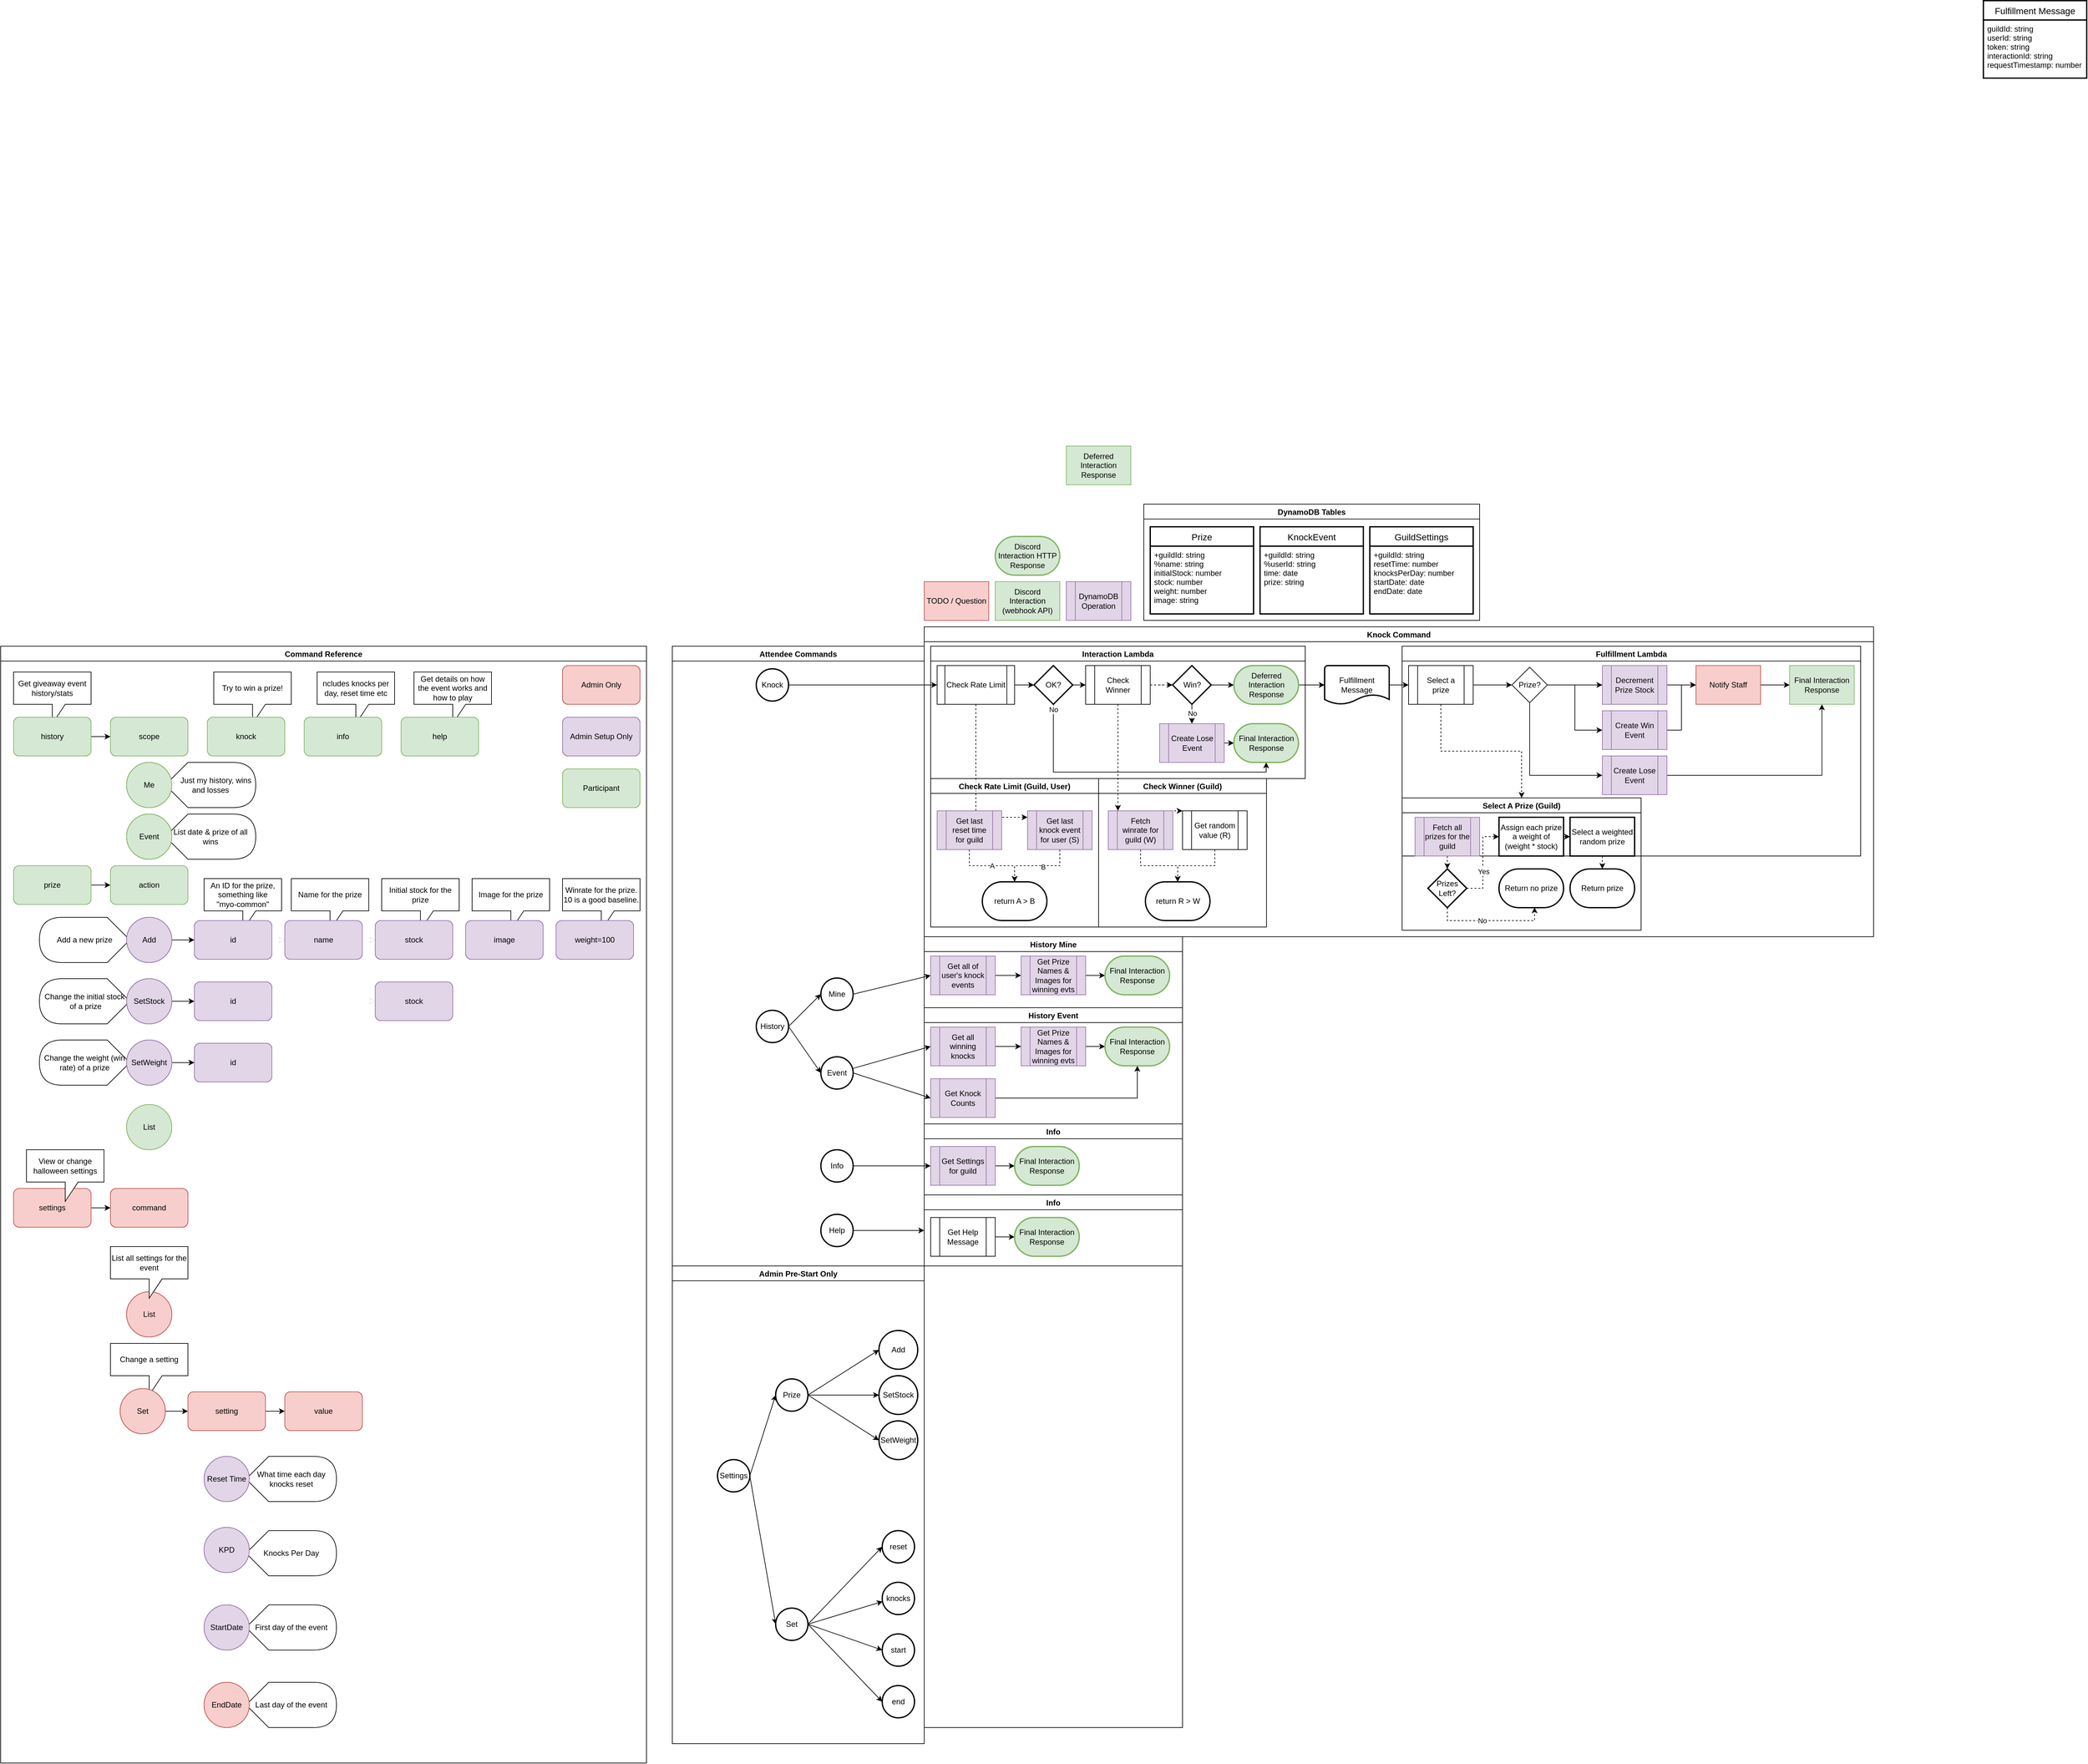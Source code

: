 <mxfile version="15.4.0" type="device"><diagram id="L7QY4okVQJp5hipJDfsT" name="Page-1"><mxGraphModel dx="4222" dy="1243" grid="1" gridSize="10" guides="1" tooltips="1" connect="1" arrows="1" fold="1" page="0" pageScale="1" pageWidth="850" pageHeight="1100" math="0" shadow="0"><root><mxCell id="0"/><mxCell id="1" parent="0"/><mxCell id="FSJdYfOo43uuLk9ThQoz-45" value="DynamoDB Operation" style="verticalLabelPosition=middle;verticalAlign=middle;html=1;shape=process;whiteSpace=wrap;size=0.14;arcSize=6;labelPosition=center;align=center;fillColor=#e1d5e7;strokeColor=#9673a6;" parent="1" vertex="1"><mxGeometry x="-990" y="780" width="100" height="60" as="geometry"/></mxCell><mxCell id="FSJdYfOo43uuLk9ThQoz-57" value="Fulfillment Message" style="swimlane;childLayout=stackLayout;horizontal=1;startSize=30;horizontalStack=0;fontSize=14;fontStyle=0;strokeWidth=2;resizeParent=0;resizeLast=1;shadow=0;dashed=0;align=center;" parent="1" vertex="1"><mxGeometry x="430" y="-120" width="160" height="120" as="geometry"/></mxCell><mxCell id="FSJdYfOo43uuLk9ThQoz-58" value="guildId: string&#10;userId: string&#10;token: string&#10;interactionId: string&#10;requestTimestamp: number" style="align=left;strokeColor=none;fillColor=none;spacingLeft=4;fontSize=12;verticalAlign=top;resizable=0;rotatable=0;part=1;" parent="FSJdYfOo43uuLk9ThQoz-57" vertex="1"><mxGeometry y="30" width="160" height="90" as="geometry"/></mxCell><mxCell id="FSJdYfOo43uuLk9ThQoz-123" value="DynamoDB Tables" style="swimlane;rounded=0;sketch=0;" parent="1" vertex="1"><mxGeometry x="-870" y="660" width="520" height="180" as="geometry"/></mxCell><mxCell id="FSJdYfOo43uuLk9ThQoz-79" value="Prize" style="swimlane;childLayout=stackLayout;horizontal=1;startSize=30;horizontalStack=0;fontSize=14;fontStyle=0;strokeWidth=2;resizeParent=0;resizeLast=1;shadow=0;dashed=0;align=center;" parent="FSJdYfOo43uuLk9ThQoz-123" vertex="1"><mxGeometry x="10" y="35" width="160" height="135" as="geometry"/></mxCell><mxCell id="FSJdYfOo43uuLk9ThQoz-80" value="+guildId: string&#10;%name: string&#10;initialStock: number&#10;stock: number&#10;weight: number&#10;image: string" style="align=left;strokeColor=none;fillColor=none;spacingLeft=4;fontSize=12;verticalAlign=top;resizable=0;rotatable=0;part=1;" parent="FSJdYfOo43uuLk9ThQoz-79" vertex="1"><mxGeometry y="30" width="160" height="105" as="geometry"/></mxCell><mxCell id="FSJdYfOo43uuLk9ThQoz-119" value="KnockEvent" style="swimlane;childLayout=stackLayout;horizontal=1;startSize=30;horizontalStack=0;fontSize=14;fontStyle=0;strokeWidth=2;resizeParent=0;resizeLast=1;shadow=0;dashed=0;align=center;" parent="FSJdYfOo43uuLk9ThQoz-123" vertex="1"><mxGeometry x="180" y="35" width="160" height="135" as="geometry"/></mxCell><mxCell id="FSJdYfOo43uuLk9ThQoz-120" value="+guildId: string&#10;%userId: string&#10;time: date&#10;prize: string&#10;" style="align=left;strokeColor=none;fillColor=none;spacingLeft=4;fontSize=12;verticalAlign=top;resizable=0;rotatable=0;part=1;" parent="FSJdYfOo43uuLk9ThQoz-119" vertex="1"><mxGeometry y="30" width="160" height="105" as="geometry"/></mxCell><mxCell id="oSzb1QnaF82HAAy8h1gA-98" value="GuildSettings" style="swimlane;childLayout=stackLayout;horizontal=1;startSize=30;horizontalStack=0;fontSize=14;fontStyle=0;strokeWidth=2;resizeParent=0;resizeLast=1;shadow=0;dashed=0;align=center;" parent="FSJdYfOo43uuLk9ThQoz-123" vertex="1"><mxGeometry x="350" y="35" width="160" height="135" as="geometry"/></mxCell><mxCell id="oSzb1QnaF82HAAy8h1gA-99" value="+guildId: string&#10;resetTime: number&#10;knocksPerDay: number&#10;startDate: date&#10;endDate: date" style="align=left;strokeColor=none;fillColor=none;spacingLeft=4;fontSize=12;verticalAlign=top;resizable=0;rotatable=0;part=1;" parent="oSzb1QnaF82HAAy8h1gA-98" vertex="1"><mxGeometry y="30" width="160" height="105" as="geometry"/></mxCell><mxCell id="FSJdYfOo43uuLk9ThQoz-125" value="Discord Interaction HTTP Response" style="strokeWidth=2;html=1;shape=mxgraph.flowchart.terminator;whiteSpace=wrap;verticalAlign=middle;fillColor=#d5e8d4;strokeColor=#82b366;fontColor=#000000;" parent="1" vertex="1"><mxGeometry x="-1100" y="710" width="100" height="60" as="geometry"/></mxCell><mxCell id="FSJdYfOo43uuLk9ThQoz-137" value="TODO / Question" style="rounded=0;whiteSpace=wrap;html=1;absoluteArcSize=1;arcSize=14;strokeWidth=1;sketch=0;fillColor=#f8cecc;strokeColor=#b85450;" parent="1" vertex="1"><mxGeometry x="-1210" y="780" width="100" height="60" as="geometry"/></mxCell><mxCell id="FSJdYfOo43uuLk9ThQoz-141" value="Discord Interaction (webhook API)" style="rounded=0;whiteSpace=wrap;html=1;absoluteArcSize=1;arcSize=14;strokeWidth=1;sketch=0;fillColor=#d5e8d4;strokeColor=#82b366;" parent="1" vertex="1"><mxGeometry x="-1100" y="780" width="100" height="60" as="geometry"/></mxCell><mxCell id="oSzb1QnaF82HAAy8h1gA-28" style="rounded=0;sketch=0;orthogonalLoop=1;jettySize=auto;html=1;exitX=1;exitY=0.5;exitDx=0;exitDy=0;exitPerimeter=0;entryX=0;entryY=0.5;entryDx=0;entryDy=0;strokeColor=default;" parent="1" source="oSzb1QnaF82HAAy8h1gA-6" target="oSzb1QnaF82HAAy8h1gA-12" edge="1"><mxGeometry relative="1" as="geometry"/></mxCell><mxCell id="oSzb1QnaF82HAAy8h1gA-84" value="Admin Pre-Start Only" style="swimlane;rounded=0;labelBackgroundColor=default;sketch=0;" parent="1" vertex="1"><mxGeometry x="-1600" y="1840" width="390" height="740" as="geometry"/></mxCell><mxCell id="oSzb1QnaF82HAAy8h1gA-66" value="Add" style="strokeWidth=2;html=1;shape=mxgraph.flowchart.start_2;whiteSpace=wrap;rounded=0;sketch=0;fillColor=none;" parent="oSzb1QnaF82HAAy8h1gA-84" vertex="1"><mxGeometry x="320" y="100" width="60" height="60" as="geometry"/></mxCell><mxCell id="oSzb1QnaF82HAAy8h1gA-74" style="edgeStyle=none;rounded=0;sketch=0;orthogonalLoop=1;jettySize=auto;html=1;exitX=1;exitY=0.5;exitDx=0;exitDy=0;exitPerimeter=0;entryX=0;entryY=0.5;entryDx=0;entryDy=0;entryPerimeter=0;strokeColor=default;" parent="oSzb1QnaF82HAAy8h1gA-84" source="oSzb1QnaF82HAAy8h1gA-69" target="oSzb1QnaF82HAAy8h1gA-66" edge="1"><mxGeometry relative="1" as="geometry"/></mxCell><mxCell id="oSzb1QnaF82HAAy8h1gA-69" value="Prize" style="strokeWidth=2;html=1;shape=mxgraph.flowchart.start_2;whiteSpace=wrap;rounded=0;sketch=0;fillColor=none;" parent="oSzb1QnaF82HAAy8h1gA-84" vertex="1"><mxGeometry x="160" y="175" width="50" height="50" as="geometry"/></mxCell><mxCell id="oSzb1QnaF82HAAy8h1gA-80" value="SetStock" style="strokeWidth=2;html=1;shape=mxgraph.flowchart.start_2;whiteSpace=wrap;rounded=0;sketch=0;fillColor=none;" parent="oSzb1QnaF82HAAy8h1gA-84" vertex="1"><mxGeometry x="320" y="170" width="60" height="60" as="geometry"/></mxCell><mxCell id="oSzb1QnaF82HAAy8h1gA-81" style="edgeStyle=none;rounded=0;sketch=0;orthogonalLoop=1;jettySize=auto;html=1;exitX=1;exitY=0.5;exitDx=0;exitDy=0;exitPerimeter=0;entryX=0;entryY=0.5;entryDx=0;entryDy=0;entryPerimeter=0;strokeColor=default;" parent="oSzb1QnaF82HAAy8h1gA-84" source="oSzb1QnaF82HAAy8h1gA-69" target="oSzb1QnaF82HAAy8h1gA-80" edge="1"><mxGeometry relative="1" as="geometry"/></mxCell><mxCell id="oSzb1QnaF82HAAy8h1gA-82" value="SetWeight" style="strokeWidth=2;html=1;shape=mxgraph.flowchart.start_2;whiteSpace=wrap;rounded=0;sketch=0;fillColor=none;" parent="oSzb1QnaF82HAAy8h1gA-84" vertex="1"><mxGeometry x="320" y="240" width="60" height="60" as="geometry"/></mxCell><mxCell id="oSzb1QnaF82HAAy8h1gA-83" style="edgeStyle=none;rounded=0;sketch=0;orthogonalLoop=1;jettySize=auto;html=1;exitX=1;exitY=0.5;exitDx=0;exitDy=0;exitPerimeter=0;entryX=0;entryY=0.5;entryDx=0;entryDy=0;entryPerimeter=0;strokeColor=default;" parent="oSzb1QnaF82HAAy8h1gA-84" source="oSzb1QnaF82HAAy8h1gA-69" target="oSzb1QnaF82HAAy8h1gA-82" edge="1"><mxGeometry relative="1" as="geometry"/></mxCell><mxCell id="tG2c0nlMeo1KYW3i5OXk-44" style="edgeStyle=none;rounded=0;orthogonalLoop=1;jettySize=auto;html=1;exitX=1;exitY=0.5;exitDx=0;exitDy=0;exitPerimeter=0;entryX=0;entryY=0.5;entryDx=0;entryDy=0;entryPerimeter=0;" parent="oSzb1QnaF82HAAy8h1gA-84" source="tG2c0nlMeo1KYW3i5OXk-43" target="oSzb1QnaF82HAAy8h1gA-69" edge="1"><mxGeometry relative="1" as="geometry"/></mxCell><mxCell id="tG2c0nlMeo1KYW3i5OXk-46" style="edgeStyle=none;rounded=0;orthogonalLoop=1;jettySize=auto;html=1;exitX=1;exitY=0.5;exitDx=0;exitDy=0;exitPerimeter=0;entryX=0;entryY=0.5;entryDx=0;entryDy=0;entryPerimeter=0;" parent="oSzb1QnaF82HAAy8h1gA-84" source="tG2c0nlMeo1KYW3i5OXk-43" target="tG2c0nlMeo1KYW3i5OXk-45" edge="1"><mxGeometry relative="1" as="geometry"/></mxCell><mxCell id="tG2c0nlMeo1KYW3i5OXk-43" value="Settings" style="strokeWidth=2;html=1;shape=mxgraph.flowchart.start_2;whiteSpace=wrap;rounded=0;sketch=0;fillColor=none;" parent="oSzb1QnaF82HAAy8h1gA-84" vertex="1"><mxGeometry x="70" y="300" width="50" height="50" as="geometry"/></mxCell><mxCell id="tG2c0nlMeo1KYW3i5OXk-51" style="edgeStyle=none;rounded=0;orthogonalLoop=1;jettySize=auto;html=1;exitX=1;exitY=0.5;exitDx=0;exitDy=0;exitPerimeter=0;entryX=0;entryY=0.5;entryDx=0;entryDy=0;entryPerimeter=0;" parent="oSzb1QnaF82HAAy8h1gA-84" source="tG2c0nlMeo1KYW3i5OXk-45" target="tG2c0nlMeo1KYW3i5OXk-47" edge="1"><mxGeometry relative="1" as="geometry"/></mxCell><mxCell id="tG2c0nlMeo1KYW3i5OXk-52" style="edgeStyle=none;rounded=0;orthogonalLoop=1;jettySize=auto;html=1;exitX=1;exitY=0.5;exitDx=0;exitDy=0;exitPerimeter=0;entryX=0.012;entryY=0.595;entryDx=0;entryDy=0;entryPerimeter=0;" parent="oSzb1QnaF82HAAy8h1gA-84" source="tG2c0nlMeo1KYW3i5OXk-45" target="tG2c0nlMeo1KYW3i5OXk-48" edge="1"><mxGeometry relative="1" as="geometry"/></mxCell><mxCell id="tG2c0nlMeo1KYW3i5OXk-53" style="edgeStyle=none;rounded=0;orthogonalLoop=1;jettySize=auto;html=1;exitX=1;exitY=0.5;exitDx=0;exitDy=0;exitPerimeter=0;entryX=0;entryY=0.5;entryDx=0;entryDy=0;entryPerimeter=0;" parent="oSzb1QnaF82HAAy8h1gA-84" source="tG2c0nlMeo1KYW3i5OXk-45" target="tG2c0nlMeo1KYW3i5OXk-49" edge="1"><mxGeometry relative="1" as="geometry"/></mxCell><mxCell id="tG2c0nlMeo1KYW3i5OXk-54" style="edgeStyle=none;rounded=0;orthogonalLoop=1;jettySize=auto;html=1;exitX=1;exitY=0.5;exitDx=0;exitDy=0;exitPerimeter=0;entryX=0;entryY=0.5;entryDx=0;entryDy=0;entryPerimeter=0;" parent="oSzb1QnaF82HAAy8h1gA-84" source="tG2c0nlMeo1KYW3i5OXk-45" target="tG2c0nlMeo1KYW3i5OXk-50" edge="1"><mxGeometry relative="1" as="geometry"/></mxCell><mxCell id="tG2c0nlMeo1KYW3i5OXk-45" value="Set" style="strokeWidth=2;html=1;shape=mxgraph.flowchart.start_2;whiteSpace=wrap;rounded=0;sketch=0;fillColor=none;" parent="oSzb1QnaF82HAAy8h1gA-84" vertex="1"><mxGeometry x="160" y="530" width="50" height="50" as="geometry"/></mxCell><mxCell id="tG2c0nlMeo1KYW3i5OXk-47" value="reset" style="strokeWidth=2;html=1;shape=mxgraph.flowchart.start_2;whiteSpace=wrap;rounded=0;sketch=0;fillColor=none;" parent="oSzb1QnaF82HAAy8h1gA-84" vertex="1"><mxGeometry x="325" y="410" width="50" height="50" as="geometry"/></mxCell><mxCell id="tG2c0nlMeo1KYW3i5OXk-48" value="knocks" style="strokeWidth=2;html=1;shape=mxgraph.flowchart.start_2;whiteSpace=wrap;rounded=0;sketch=0;fillColor=none;" parent="oSzb1QnaF82HAAy8h1gA-84" vertex="1"><mxGeometry x="325" y="490" width="50" height="50" as="geometry"/></mxCell><mxCell id="tG2c0nlMeo1KYW3i5OXk-49" value="start" style="strokeWidth=2;html=1;shape=mxgraph.flowchart.start_2;whiteSpace=wrap;rounded=0;sketch=0;fillColor=none;" parent="oSzb1QnaF82HAAy8h1gA-84" vertex="1"><mxGeometry x="325" y="570" width="50" height="50" as="geometry"/></mxCell><mxCell id="tG2c0nlMeo1KYW3i5OXk-50" value="end" style="strokeWidth=2;html=1;shape=mxgraph.flowchart.start_2;whiteSpace=wrap;rounded=0;sketch=0;fillColor=none;" parent="oSzb1QnaF82HAAy8h1gA-84" vertex="1"><mxGeometry x="325" y="650" width="50" height="50" as="geometry"/></mxCell><mxCell id="oSzb1QnaF82HAAy8h1gA-85" value="Attendee Commands" style="swimlane;rounded=0;labelBackgroundColor=default;sketch=0;" parent="1" vertex="1"><mxGeometry x="-1600" y="880" width="390" height="960" as="geometry"/></mxCell><mxCell id="oSzb1QnaF82HAAy8h1gA-6" value="Knock" style="strokeWidth=2;html=1;shape=mxgraph.flowchart.start_2;whiteSpace=wrap;rounded=0;sketch=0;fillColor=none;" parent="oSzb1QnaF82HAAy8h1gA-85" vertex="1"><mxGeometry x="130" y="35" width="50" height="50" as="geometry"/></mxCell><mxCell id="oSzb1QnaF82HAAy8h1gA-89" style="edgeStyle=none;rounded=0;sketch=0;orthogonalLoop=1;jettySize=auto;html=1;exitX=1;exitY=0.5;exitDx=0;exitDy=0;exitPerimeter=0;entryX=0;entryY=0.5;entryDx=0;entryDy=0;entryPerimeter=0;strokeColor=default;" parent="oSzb1QnaF82HAAy8h1gA-85" source="oSzb1QnaF82HAAy8h1gA-67" target="oSzb1QnaF82HAAy8h1gA-87" edge="1"><mxGeometry relative="1" as="geometry"/></mxCell><mxCell id="oSzb1QnaF82HAAy8h1gA-90" style="edgeStyle=none;rounded=0;sketch=0;orthogonalLoop=1;jettySize=auto;html=1;exitX=1;exitY=0.5;exitDx=0;exitDy=0;exitPerimeter=0;entryX=0;entryY=0.5;entryDx=0;entryDy=0;entryPerimeter=0;strokeColor=default;" parent="oSzb1QnaF82HAAy8h1gA-85" source="oSzb1QnaF82HAAy8h1gA-67" target="oSzb1QnaF82HAAy8h1gA-88" edge="1"><mxGeometry relative="1" as="geometry"/></mxCell><mxCell id="oSzb1QnaF82HAAy8h1gA-67" value="History" style="strokeWidth=2;html=1;shape=mxgraph.flowchart.start_2;whiteSpace=wrap;rounded=0;sketch=0;fillColor=none;" parent="oSzb1QnaF82HAAy8h1gA-85" vertex="1"><mxGeometry x="130" y="564" width="50" height="50" as="geometry"/></mxCell><mxCell id="oSzb1QnaF82HAAy8h1gA-68" value="Help" style="strokeWidth=2;html=1;shape=mxgraph.flowchart.start_2;whiteSpace=wrap;rounded=0;sketch=0;fillColor=none;" parent="oSzb1QnaF82HAAy8h1gA-85" vertex="1"><mxGeometry x="230" y="880" width="50" height="50" as="geometry"/></mxCell><mxCell id="oSzb1QnaF82HAAy8h1gA-86" value="Info" style="strokeWidth=2;html=1;shape=mxgraph.flowchart.start_2;whiteSpace=wrap;rounded=0;sketch=0;fillColor=none;" parent="oSzb1QnaF82HAAy8h1gA-85" vertex="1"><mxGeometry x="230" y="780" width="50" height="50" as="geometry"/></mxCell><mxCell id="oSzb1QnaF82HAAy8h1gA-87" value="Mine" style="strokeWidth=2;html=1;shape=mxgraph.flowchart.start_2;whiteSpace=wrap;rounded=0;sketch=0;fillColor=none;" parent="oSzb1QnaF82HAAy8h1gA-85" vertex="1"><mxGeometry x="230" y="514" width="50" height="50" as="geometry"/></mxCell><mxCell id="oSzb1QnaF82HAAy8h1gA-88" value="Event" style="strokeWidth=2;html=1;shape=mxgraph.flowchart.start_2;whiteSpace=wrap;rounded=0;sketch=0;fillColor=none;" parent="oSzb1QnaF82HAAy8h1gA-85" vertex="1"><mxGeometry x="230" y="636" width="50" height="50" as="geometry"/></mxCell><mxCell id="oSzb1QnaF82HAAy8h1gA-93" value="Knock Command" style="swimlane;rounded=0;labelBackgroundColor=default;sketch=0;" parent="1" vertex="1"><mxGeometry x="-1210" y="850" width="1470" height="480" as="geometry"/></mxCell><mxCell id="FSJdYfOo43uuLk9ThQoz-47" value="Fulfillment Message" style="strokeWidth=2;html=1;shape=mxgraph.flowchart.document2;whiteSpace=wrap;size=0.25;verticalAlign=middle;" parent="oSzb1QnaF82HAAy8h1gA-93" vertex="1"><mxGeometry x="620" y="60" width="100" height="60" as="geometry"/></mxCell><mxCell id="FSJdYfOo43uuLk9ThQoz-62" value="Interaction Lambda" style="swimlane;verticalAlign=middle;" parent="oSzb1QnaF82HAAy8h1gA-93" vertex="1"><mxGeometry x="10" y="30" width="580" height="205" as="geometry"><mxRectangle x="-190" y="10" width="140" height="23" as="alternateBounds"/></mxGeometry></mxCell><mxCell id="FSJdYfOo43uuLk9ThQoz-171" style="edgeStyle=orthogonalEdgeStyle;rounded=0;sketch=0;orthogonalLoop=1;jettySize=auto;html=1;exitX=1;exitY=0.5;exitDx=0;exitDy=0;exitPerimeter=0;entryX=0;entryY=0.5;entryDx=0;entryDy=0;entryPerimeter=0;" parent="FSJdYfOo43uuLk9ThQoz-62" source="FSJdYfOo43uuLk9ThQoz-15" target="tG2c0nlMeo1KYW3i5OXk-9" edge="1"><mxGeometry relative="1" as="geometry"><mxPoint x="464.5" y="60" as="targetPoint"/></mxGeometry></mxCell><mxCell id="FSJdYfOo43uuLk9ThQoz-10" value="Final Interaction Response" style="strokeWidth=2;html=1;shape=mxgraph.flowchart.terminator;whiteSpace=wrap;fillColor=#d5e8d4;strokeColor=#82b366;" parent="FSJdYfOo43uuLk9ThQoz-62" vertex="1"><mxGeometry x="469.5" y="120" width="100" height="60" as="geometry"/></mxCell><mxCell id="FSJdYfOo43uuLk9ThQoz-215" style="edgeStyle=orthogonalEdgeStyle;rounded=0;sketch=0;orthogonalLoop=1;jettySize=auto;html=1;exitX=1;exitY=0.5;exitDx=0;exitDy=0;dashed=1;" parent="FSJdYfOo43uuLk9ThQoz-62" source="FSJdYfOo43uuLk9ThQoz-185" target="FSJdYfOo43uuLk9ThQoz-15" edge="1"><mxGeometry relative="1" as="geometry"/></mxCell><mxCell id="FSJdYfOo43uuLk9ThQoz-185" value="Check Winner" style="verticalLabelPosition=middle;verticalAlign=middle;html=1;shape=process;whiteSpace=wrap;size=0.14;arcSize=6;labelPosition=center;align=center;" parent="FSJdYfOo43uuLk9ThQoz-62" vertex="1"><mxGeometry x="240" y="30" width="100" height="60" as="geometry"/></mxCell><mxCell id="oSzb1QnaF82HAAy8h1gA-9" style="edgeStyle=orthogonalEdgeStyle;curved=0;rounded=1;sketch=0;orthogonalLoop=1;jettySize=auto;html=1;exitX=0.5;exitY=1;exitDx=0;exitDy=0;exitPerimeter=0;entryX=0.5;entryY=0;entryDx=0;entryDy=0;" parent="FSJdYfOo43uuLk9ThQoz-62" source="FSJdYfOo43uuLk9ThQoz-15" target="oSzb1QnaF82HAAy8h1gA-8" edge="1"><mxGeometry relative="1" as="geometry"><Array as="points"><mxPoint x="404.5" y="100"/><mxPoint x="404.5" y="100"/></Array></mxGeometry></mxCell><mxCell id="oSzb1QnaF82HAAy8h1gA-11" value="No" style="edgeLabel;html=1;align=center;verticalAlign=middle;resizable=0;points=[];" parent="oSzb1QnaF82HAAy8h1gA-9" vertex="1" connectable="0"><mxGeometry x="-0.112" relative="1" as="geometry"><mxPoint as="offset"/></mxGeometry></mxCell><mxCell id="FSJdYfOo43uuLk9ThQoz-15" value="Win?" style="strokeWidth=2;html=1;shape=mxgraph.flowchart.decision;whiteSpace=wrap;" parent="FSJdYfOo43uuLk9ThQoz-62" vertex="1"><mxGeometry x="374.5" y="30" width="60" height="60" as="geometry"/></mxCell><mxCell id="oSzb1QnaF82HAAy8h1gA-10" style="edgeStyle=orthogonalEdgeStyle;curved=0;rounded=1;sketch=0;orthogonalLoop=1;jettySize=auto;html=1;exitX=1;exitY=0.5;exitDx=0;exitDy=0;entryX=0;entryY=0.5;entryDx=0;entryDy=0;entryPerimeter=0;" parent="FSJdYfOo43uuLk9ThQoz-62" source="oSzb1QnaF82HAAy8h1gA-8" target="FSJdYfOo43uuLk9ThQoz-10" edge="1"><mxGeometry relative="1" as="geometry"/></mxCell><mxCell id="oSzb1QnaF82HAAy8h1gA-8" value="Create Lose Event" style="verticalLabelPosition=middle;verticalAlign=middle;html=1;shape=process;whiteSpace=wrap;size=0.14;arcSize=6;labelPosition=center;align=center;fillColor=#e1d5e7;strokeColor=#9673a6;" parent="FSJdYfOo43uuLk9ThQoz-62" vertex="1"><mxGeometry x="354.5" y="120" width="100" height="60" as="geometry"/></mxCell><mxCell id="oSzb1QnaF82HAAy8h1gA-15" style="edgeStyle=orthogonalEdgeStyle;curved=0;rounded=1;sketch=0;orthogonalLoop=1;jettySize=auto;html=1;exitX=1;exitY=0.5;exitDx=0;exitDy=0;entryX=0;entryY=0.5;entryDx=0;entryDy=0;entryPerimeter=0;" parent="FSJdYfOo43uuLk9ThQoz-62" source="oSzb1QnaF82HAAy8h1gA-12" target="oSzb1QnaF82HAAy8h1gA-14" edge="1"><mxGeometry relative="1" as="geometry"/></mxCell><mxCell id="oSzb1QnaF82HAAy8h1gA-12" value="Check Rate Limit" style="shape=process;whiteSpace=wrap;html=1;backgroundOutline=1;rounded=0;sketch=0;" parent="FSJdYfOo43uuLk9ThQoz-62" vertex="1"><mxGeometry x="10" y="30" width="120" height="60" as="geometry"/></mxCell><mxCell id="oSzb1QnaF82HAAy8h1gA-17" style="edgeStyle=orthogonalEdgeStyle;rounded=0;sketch=0;orthogonalLoop=1;jettySize=auto;html=1;exitX=0.5;exitY=1;exitDx=0;exitDy=0;exitPerimeter=0;entryX=0.5;entryY=1;entryDx=0;entryDy=0;entryPerimeter=0;" parent="FSJdYfOo43uuLk9ThQoz-62" source="oSzb1QnaF82HAAy8h1gA-14" target="FSJdYfOo43uuLk9ThQoz-10" edge="1"><mxGeometry relative="1" as="geometry"><Array as="points"><mxPoint x="190" y="195"/><mxPoint x="519" y="195"/></Array></mxGeometry></mxCell><mxCell id="oSzb1QnaF82HAAy8h1gA-18" value="No" style="edgeLabel;html=1;align=center;verticalAlign=middle;resizable=0;points=[];" parent="oSzb1QnaF82HAAy8h1gA-17" vertex="1" connectable="0"><mxGeometry x="-0.964" relative="1" as="geometry"><mxPoint as="offset"/></mxGeometry></mxCell><mxCell id="oSzb1QnaF82HAAy8h1gA-19" style="edgeStyle=orthogonalEdgeStyle;rounded=0;sketch=0;orthogonalLoop=1;jettySize=auto;html=1;exitX=1;exitY=0.5;exitDx=0;exitDy=0;exitPerimeter=0;" parent="FSJdYfOo43uuLk9ThQoz-62" source="oSzb1QnaF82HAAy8h1gA-14" target="FSJdYfOo43uuLk9ThQoz-185" edge="1"><mxGeometry relative="1" as="geometry"/></mxCell><mxCell id="oSzb1QnaF82HAAy8h1gA-14" value="OK?" style="strokeWidth=2;html=1;shape=mxgraph.flowchart.decision;whiteSpace=wrap;" parent="FSJdYfOo43uuLk9ThQoz-62" vertex="1"><mxGeometry x="160" y="30" width="60" height="60" as="geometry"/></mxCell><mxCell id="tG2c0nlMeo1KYW3i5OXk-9" value="Deferred Interaction Response" style="strokeWidth=2;html=1;shape=mxgraph.flowchart.terminator;whiteSpace=wrap;fillColor=#d5e8d4;strokeColor=#82b366;" parent="FSJdYfOo43uuLk9ThQoz-62" vertex="1"><mxGeometry x="469.5" y="30" width="100" height="60" as="geometry"/></mxCell><mxCell id="FSJdYfOo43uuLk9ThQoz-63" value="Fulfillment Lambda" style="swimlane;verticalAlign=middle;" parent="oSzb1QnaF82HAAy8h1gA-93" vertex="1"><mxGeometry x="740" y="30" width="710" height="325" as="geometry"><mxRectangle x="-190" y="620" width="140" height="23" as="alternateBounds"/></mxGeometry></mxCell><mxCell id="FSJdYfOo43uuLk9ThQoz-196" style="edgeStyle=orthogonalEdgeStyle;rounded=0;sketch=0;orthogonalLoop=1;jettySize=auto;html=1;exitX=1;exitY=0.5;exitDx=0;exitDy=0;" parent="FSJdYfOo43uuLk9ThQoz-63" source="FSJdYfOo43uuLk9ThQoz-97" target="FSJdYfOo43uuLk9ThQoz-133" edge="1"><mxGeometry relative="1" as="geometry"/></mxCell><mxCell id="FSJdYfOo43uuLk9ThQoz-97" value="Decrement Prize Stock" style="verticalLabelPosition=middle;verticalAlign=middle;html=1;shape=process;whiteSpace=wrap;size=0.14;arcSize=6;labelPosition=center;align=center;fillColor=#e1d5e7;strokeColor=#9673a6;labelBackgroundColor=none;fontColor=#050505;" parent="FSJdYfOo43uuLk9ThQoz-63" vertex="1"><mxGeometry x="310" y="30" width="100" height="60" as="geometry"/></mxCell><mxCell id="FSJdYfOo43uuLk9ThQoz-191" style="edgeStyle=orthogonalEdgeStyle;rounded=0;sketch=0;orthogonalLoop=1;jettySize=auto;html=1;exitX=1;exitY=0.5;exitDx=0;exitDy=0;entryX=0;entryY=0.5;entryDx=0;entryDy=0;" parent="FSJdYfOo43uuLk9ThQoz-63" source="FSJdYfOo43uuLk9ThQoz-100" target="FSJdYfOo43uuLk9ThQoz-97" edge="1"><mxGeometry relative="1" as="geometry"/></mxCell><mxCell id="FSJdYfOo43uuLk9ThQoz-192" style="edgeStyle=orthogonalEdgeStyle;rounded=0;sketch=0;orthogonalLoop=1;jettySize=auto;html=1;exitX=1;exitY=0.5;exitDx=0;exitDy=0;entryX=0;entryY=0.5;entryDx=0;entryDy=0;" parent="FSJdYfOo43uuLk9ThQoz-63" source="FSJdYfOo43uuLk9ThQoz-100" target="FSJdYfOo43uuLk9ThQoz-126" edge="1"><mxGeometry relative="1" as="geometry"/></mxCell><mxCell id="oSzb1QnaF82HAAy8h1gA-4" style="edgeStyle=orthogonalEdgeStyle;rounded=0;sketch=0;orthogonalLoop=1;jettySize=auto;html=1;exitX=0.5;exitY=1;exitDx=0;exitDy=0;entryX=0;entryY=0.5;entryDx=0;entryDy=0;" parent="FSJdYfOo43uuLk9ThQoz-63" source="FSJdYfOo43uuLk9ThQoz-100" target="oSzb1QnaF82HAAy8h1gA-3" edge="1"><mxGeometry relative="1" as="geometry"/></mxCell><mxCell id="FSJdYfOo43uuLk9ThQoz-100" value="Prize?" style="rhombus;whiteSpace=wrap;html=1;rounded=0;sketch=0;" parent="FSJdYfOo43uuLk9ThQoz-63" vertex="1"><mxGeometry x="170" y="32.5" width="55" height="55" as="geometry"/></mxCell><mxCell id="FSJdYfOo43uuLk9ThQoz-190" style="edgeStyle=orthogonalEdgeStyle;rounded=0;sketch=0;orthogonalLoop=1;jettySize=auto;html=1;exitX=1;exitY=0.5;exitDx=0;exitDy=0;entryX=0;entryY=0.5;entryDx=0;entryDy=0;" parent="FSJdYfOo43uuLk9ThQoz-63" source="FSJdYfOo43uuLk9ThQoz-112" target="FSJdYfOo43uuLk9ThQoz-100" edge="1"><mxGeometry relative="1" as="geometry"/></mxCell><mxCell id="FSJdYfOo43uuLk9ThQoz-112" value="Select a prize" style="verticalLabelPosition=middle;verticalAlign=middle;html=1;shape=process;whiteSpace=wrap;size=0.14;arcSize=6;labelPosition=center;align=center;" parent="FSJdYfOo43uuLk9ThQoz-63" vertex="1"><mxGeometry x="10" y="30" width="100" height="60" as="geometry"/></mxCell><mxCell id="FSJdYfOo43uuLk9ThQoz-194" style="edgeStyle=orthogonalEdgeStyle;rounded=0;sketch=0;orthogonalLoop=1;jettySize=auto;html=1;exitX=1;exitY=0.5;exitDx=0;exitDy=0;entryX=0;entryY=0.5;entryDx=0;entryDy=0;" parent="FSJdYfOo43uuLk9ThQoz-63" source="FSJdYfOo43uuLk9ThQoz-126" target="FSJdYfOo43uuLk9ThQoz-133" edge="1"><mxGeometry relative="1" as="geometry"/></mxCell><mxCell id="FSJdYfOo43uuLk9ThQoz-126" value="Create Win Event" style="verticalLabelPosition=middle;verticalAlign=middle;html=1;shape=process;whiteSpace=wrap;size=0.14;arcSize=6;labelPosition=center;align=center;fillColor=#e1d5e7;strokeColor=#9673a6;" parent="FSJdYfOo43uuLk9ThQoz-63" vertex="1"><mxGeometry x="310" y="100" width="100" height="60" as="geometry"/></mxCell><mxCell id="FSJdYfOo43uuLk9ThQoz-198" style="edgeStyle=orthogonalEdgeStyle;rounded=0;sketch=0;orthogonalLoop=1;jettySize=auto;html=1;exitX=1;exitY=0.5;exitDx=0;exitDy=0;entryX=0;entryY=0.5;entryDx=0;entryDy=0;" parent="FSJdYfOo43uuLk9ThQoz-63" source="FSJdYfOo43uuLk9ThQoz-133" target="tG2c0nlMeo1KYW3i5OXk-13" edge="1"><mxGeometry relative="1" as="geometry"><mxPoint x="590" y="60" as="targetPoint"/></mxGeometry></mxCell><mxCell id="FSJdYfOo43uuLk9ThQoz-133" value="Notify Staff" style="rounded=0;whiteSpace=wrap;html=1;absoluteArcSize=1;arcSize=14;strokeWidth=1;sketch=0;fillColor=#f8cecc;strokeColor=#b85450;labelBackgroundColor=none;fontColor=#050505;" parent="FSJdYfOo43uuLk9ThQoz-63" vertex="1"><mxGeometry x="455" y="30" width="100" height="60" as="geometry"/></mxCell><mxCell id="oSzb1QnaF82HAAy8h1gA-5" style="edgeStyle=orthogonalEdgeStyle;rounded=0;sketch=0;orthogonalLoop=1;jettySize=auto;html=1;exitX=1;exitY=0.5;exitDx=0;exitDy=0;entryX=0.5;entryY=1;entryDx=0;entryDy=0;" parent="FSJdYfOo43uuLk9ThQoz-63" source="oSzb1QnaF82HAAy8h1gA-3" target="tG2c0nlMeo1KYW3i5OXk-13" edge="1"><mxGeometry relative="1" as="geometry"><mxPoint x="640" y="90" as="targetPoint"/></mxGeometry></mxCell><mxCell id="oSzb1QnaF82HAAy8h1gA-3" value="Create Lose Event" style="verticalLabelPosition=middle;verticalAlign=middle;html=1;shape=process;whiteSpace=wrap;size=0.14;arcSize=6;labelPosition=center;align=center;fillColor=#e1d5e7;strokeColor=#9673a6;" parent="FSJdYfOo43uuLk9ThQoz-63" vertex="1"><mxGeometry x="310" y="170" width="100" height="60" as="geometry"/></mxCell><mxCell id="tG2c0nlMeo1KYW3i5OXk-13" value="Final Interaction Response" style="rounded=0;whiteSpace=wrap;html=1;absoluteArcSize=1;arcSize=14;strokeWidth=1;sketch=0;fillColor=#d5e8d4;strokeColor=#82b366;labelBackgroundColor=none;fontColor=#050505;" parent="FSJdYfOo43uuLk9ThQoz-63" vertex="1"><mxGeometry x="600" y="30" width="100" height="60" as="geometry"/></mxCell><mxCell id="_yO4MI3up8DnA0ftJhGr-121" value="Fetch all prizes for the guild" style="verticalLabelPosition=middle;verticalAlign=middle;html=1;shape=process;whiteSpace=wrap;size=0.14;arcSize=6;labelPosition=center;align=center;fillColor=#e1d5e7;strokeColor=#9673a6;" vertex="1" parent="FSJdYfOo43uuLk9ThQoz-63"><mxGeometry x="20" y="265" width="100" height="60" as="geometry"/></mxCell><mxCell id="_yO4MI3up8DnA0ftJhGr-122" value="Create Lose Event" style="verticalLabelPosition=middle;verticalAlign=middle;html=1;shape=process;whiteSpace=wrap;size=0.14;arcSize=6;labelPosition=center;align=center;fillColor=#e1d5e7;strokeColor=#9673a6;labelBackgroundColor=none;fontColor=#050505;" vertex="1" parent="FSJdYfOo43uuLk9ThQoz-63"><mxGeometry x="310" y="170" width="100" height="60" as="geometry"/></mxCell><mxCell id="_yO4MI3up8DnA0ftJhGr-123" value="Create Win Event" style="verticalLabelPosition=middle;verticalAlign=middle;html=1;shape=process;whiteSpace=wrap;size=0.14;arcSize=6;labelPosition=center;align=center;fillColor=#e1d5e7;strokeColor=#9673a6;labelBackgroundColor=none;fontColor=#050505;" vertex="1" parent="FSJdYfOo43uuLk9ThQoz-63"><mxGeometry x="310" y="100" width="100" height="60" as="geometry"/></mxCell><mxCell id="FSJdYfOo43uuLk9ThQoz-199" style="edgeStyle=orthogonalEdgeStyle;rounded=0;sketch=0;orthogonalLoop=1;jettySize=auto;html=1;exitX=1;exitY=0.5;exitDx=0;exitDy=0;exitPerimeter=0;" parent="oSzb1QnaF82HAAy8h1gA-93" source="FSJdYfOo43uuLk9ThQoz-47" target="FSJdYfOo43uuLk9ThQoz-112" edge="1"><mxGeometry relative="1" as="geometry"/></mxCell><mxCell id="FSJdYfOo43uuLk9ThQoz-219" value="Check Winner (Guild)" style="swimlane;rounded=0;sketch=0;strokeWidth=1;fillColor=none;" parent="oSzb1QnaF82HAAy8h1gA-93" vertex="1"><mxGeometry x="270" y="235" width="260" height="230" as="geometry"/></mxCell><mxCell id="FSJdYfOo43uuLk9ThQoz-37" value="return R &amp;gt; W" style="strokeWidth=2;html=1;shape=mxgraph.flowchart.terminator;whiteSpace=wrap;verticalAlign=middle;" parent="FSJdYfOo43uuLk9ThQoz-219" vertex="1"><mxGeometry x="72.5" y="160" width="100" height="60" as="geometry"/></mxCell><mxCell id="FSJdYfOo43uuLk9ThQoz-186" value="Fetch winrate for guild (W)" style="verticalLabelPosition=middle;verticalAlign=middle;html=1;shape=process;whiteSpace=wrap;size=0.14;arcSize=6;labelPosition=center;align=center;fillColor=#e1d5e7;strokeColor=#9673a6;" parent="FSJdYfOo43uuLk9ThQoz-219" vertex="1"><mxGeometry x="15" y="50" width="100" height="60" as="geometry"/></mxCell><mxCell id="FSJdYfOo43uuLk9ThQoz-213" style="edgeStyle=orthogonalEdgeStyle;rounded=0;sketch=0;orthogonalLoop=1;jettySize=auto;html=1;exitX=0.5;exitY=1;exitDx=0;exitDy=0;entryX=0.5;entryY=0;entryDx=0;entryDy=0;entryPerimeter=0;dashed=1;" parent="FSJdYfOo43uuLk9ThQoz-219" source="FSJdYfOo43uuLk9ThQoz-187" target="FSJdYfOo43uuLk9ThQoz-37" edge="1"><mxGeometry relative="1" as="geometry"/></mxCell><mxCell id="FSJdYfOo43uuLk9ThQoz-187" value="Get random value (R)" style="verticalLabelPosition=middle;verticalAlign=middle;html=1;shape=process;whiteSpace=wrap;size=0.14;arcSize=6;labelPosition=center;align=center;" parent="FSJdYfOo43uuLk9ThQoz-219" vertex="1"><mxGeometry x="130" y="50" width="100" height="60" as="geometry"/></mxCell><mxCell id="FSJdYfOo43uuLk9ThQoz-189" style="edgeStyle=orthogonalEdgeStyle;rounded=0;sketch=0;orthogonalLoop=1;jettySize=auto;html=1;exitX=0.5;exitY=1;exitDx=0;exitDy=0;entryX=0.5;entryY=0;entryDx=0;entryDy=0;entryPerimeter=0;dashed=1;" parent="FSJdYfOo43uuLk9ThQoz-219" source="FSJdYfOo43uuLk9ThQoz-186" target="FSJdYfOo43uuLk9ThQoz-37" edge="1"><mxGeometry relative="1" as="geometry"/></mxCell><mxCell id="FSJdYfOo43uuLk9ThQoz-221" value="Select A Prize (Guild)" style="swimlane;rounded=0;sketch=0;strokeWidth=1;fillColor=none;" parent="oSzb1QnaF82HAAy8h1gA-93" vertex="1"><mxGeometry x="740" y="265" width="370" height="205" as="geometry"/></mxCell><mxCell id="oSzb1QnaF82HAAy8h1gA-60" style="edgeStyle=orthogonalEdgeStyle;rounded=0;sketch=0;orthogonalLoop=1;jettySize=auto;html=1;exitX=1;exitY=0.5;exitDx=0;exitDy=0;entryX=0;entryY=0.5;entryDx=0;entryDy=0;dashed=1;" parent="FSJdYfOo43uuLk9ThQoz-221" source="FSJdYfOo43uuLk9ThQoz-82" target="FSJdYfOo43uuLk9ThQoz-84" edge="1"><mxGeometry relative="1" as="geometry"/></mxCell><mxCell id="FSJdYfOo43uuLk9ThQoz-82" value="Assign each prize a weight of (weight * stock)" style="rounded=0;whiteSpace=wrap;html=1;absoluteArcSize=1;arcSize=14;strokeWidth=2;sketch=0;" parent="FSJdYfOo43uuLk9ThQoz-221" vertex="1"><mxGeometry x="150" y="30" width="100" height="60" as="geometry"/></mxCell><mxCell id="FSJdYfOo43uuLk9ThQoz-86" value="Prizes Left?" style="strokeWidth=2;html=1;shape=mxgraph.flowchart.decision;whiteSpace=wrap;rounded=0;sketch=0;" parent="FSJdYfOo43uuLk9ThQoz-221" vertex="1"><mxGeometry x="40" y="110" width="60" height="60" as="geometry"/></mxCell><mxCell id="FSJdYfOo43uuLk9ThQoz-205" style="edgeStyle=orthogonalEdgeStyle;rounded=0;sketch=0;orthogonalLoop=1;jettySize=auto;html=1;exitX=0.5;exitY=1;exitDx=0;exitDy=0;entryX=0.5;entryY=0;entryDx=0;entryDy=0;entryPerimeter=0;dashed=1;" parent="FSJdYfOo43uuLk9ThQoz-221" source="FSJdYfOo43uuLk9ThQoz-77" target="FSJdYfOo43uuLk9ThQoz-86" edge="1"><mxGeometry relative="1" as="geometry"/></mxCell><mxCell id="FSJdYfOo43uuLk9ThQoz-77" value="Fetch all prizes for the guild" style="verticalLabelPosition=middle;verticalAlign=middle;html=1;shape=process;whiteSpace=wrap;size=0.14;arcSize=6;labelPosition=center;align=center;fillColor=#e1d5e7;strokeColor=#9673a6;labelBackgroundColor=none;fontColor=#050505;" parent="FSJdYfOo43uuLk9ThQoz-221" vertex="1"><mxGeometry x="20" y="30" width="100" height="60" as="geometry"/></mxCell><mxCell id="oSzb1QnaF82HAAy8h1gA-63" style="edgeStyle=orthogonalEdgeStyle;rounded=0;sketch=0;orthogonalLoop=1;jettySize=auto;html=1;exitX=0.5;exitY=1;exitDx=0;exitDy=0;entryX=0.5;entryY=0;entryDx=0;entryDy=0;entryPerimeter=0;dashed=1;" parent="FSJdYfOo43uuLk9ThQoz-221" source="FSJdYfOo43uuLk9ThQoz-84" target="oSzb1QnaF82HAAy8h1gA-62" edge="1"><mxGeometry relative="1" as="geometry"/></mxCell><mxCell id="FSJdYfOo43uuLk9ThQoz-84" value="Select a weighted random prize" style="rounded=0;whiteSpace=wrap;html=1;absoluteArcSize=1;arcSize=14;strokeWidth=2;sketch=0;" parent="FSJdYfOo43uuLk9ThQoz-221" vertex="1"><mxGeometry x="260" y="30" width="100" height="60" as="geometry"/></mxCell><mxCell id="oSzb1QnaF82HAAy8h1gA-56" style="edgeStyle=orthogonalEdgeStyle;rounded=0;sketch=0;orthogonalLoop=1;jettySize=auto;html=1;exitX=1;exitY=0.5;exitDx=0;exitDy=0;exitPerimeter=0;entryX=0;entryY=0.5;entryDx=0;entryDy=0;dashed=1;" parent="FSJdYfOo43uuLk9ThQoz-221" source="FSJdYfOo43uuLk9ThQoz-208" target="FSJdYfOo43uuLk9ThQoz-82" edge="1"><mxGeometry relative="1" as="geometry"/></mxCell><mxCell id="oSzb1QnaF82HAAy8h1gA-57" value="Yes" style="edgeLabel;html=1;align=center;verticalAlign=middle;resizable=0;points=[];" parent="oSzb1QnaF82HAAy8h1gA-56" vertex="1" connectable="0"><mxGeometry x="-0.212" y="-1" relative="1" as="geometry"><mxPoint as="offset"/></mxGeometry></mxCell><mxCell id="oSzb1QnaF82HAAy8h1gA-64" style="edgeStyle=orthogonalEdgeStyle;rounded=0;sketch=0;orthogonalLoop=1;jettySize=auto;html=1;exitX=0.5;exitY=1;exitDx=0;exitDy=0;exitPerimeter=0;entryX=0.551;entryY=0.994;entryDx=0;entryDy=0;entryPerimeter=0;dashed=1;" parent="FSJdYfOo43uuLk9ThQoz-221" source="FSJdYfOo43uuLk9ThQoz-208" target="FSJdYfOo43uuLk9ThQoz-91" edge="1"><mxGeometry relative="1" as="geometry"/></mxCell><mxCell id="oSzb1QnaF82HAAy8h1gA-65" value="No" style="edgeLabel;html=1;align=center;verticalAlign=middle;resizable=0;points=[];" parent="oSzb1QnaF82HAAy8h1gA-64" vertex="1" connectable="0"><mxGeometry x="-0.165" relative="1" as="geometry"><mxPoint as="offset"/></mxGeometry></mxCell><mxCell id="FSJdYfOo43uuLk9ThQoz-208" value="Prizes Left?" style="strokeWidth=2;html=1;shape=mxgraph.flowchart.decision;whiteSpace=wrap;rounded=0;sketch=0;" parent="FSJdYfOo43uuLk9ThQoz-221" vertex="1"><mxGeometry x="40" y="110" width="60" height="60" as="geometry"/></mxCell><mxCell id="FSJdYfOo43uuLk9ThQoz-91" value="Return no prize" style="strokeWidth=2;html=1;shape=mxgraph.flowchart.terminator;whiteSpace=wrap;rounded=0;sketch=0;" parent="FSJdYfOo43uuLk9ThQoz-221" vertex="1"><mxGeometry x="150" y="110.0" width="100" height="60" as="geometry"/></mxCell><mxCell id="oSzb1QnaF82HAAy8h1gA-62" value="Return prize" style="strokeWidth=2;html=1;shape=mxgraph.flowchart.terminator;whiteSpace=wrap;rounded=0;sketch=0;flipH=1;" parent="FSJdYfOo43uuLk9ThQoz-221" vertex="1"><mxGeometry x="260" y="110.0" width="100" height="60" as="geometry"/></mxCell><mxCell id="FSJdYfOo43uuLk9ThQoz-222" style="edgeStyle=orthogonalEdgeStyle;rounded=0;sketch=0;orthogonalLoop=1;jettySize=auto;html=1;exitX=0.5;exitY=1;exitDx=0;exitDy=0;dashed=1;" parent="oSzb1QnaF82HAAy8h1gA-93" source="FSJdYfOo43uuLk9ThQoz-112" target="FSJdYfOo43uuLk9ThQoz-221" edge="1"><mxGeometry relative="1" as="geometry"/></mxCell><mxCell id="oSzb1QnaF82HAAy8h1gA-51" style="edgeStyle=orthogonalEdgeStyle;rounded=0;sketch=0;orthogonalLoop=1;jettySize=auto;html=1;exitX=0.5;exitY=1;exitDx=0;exitDy=0;dashed=1;" parent="oSzb1QnaF82HAAy8h1gA-93" source="FSJdYfOo43uuLk9ThQoz-185" target="FSJdYfOo43uuLk9ThQoz-186" edge="1"><mxGeometry relative="1" as="geometry"><Array as="points"><mxPoint x="330" y="285"/><mxPoint x="375" y="285"/></Array></mxGeometry></mxCell><mxCell id="oSzb1QnaF82HAAy8h1gA-52" style="edgeStyle=orthogonalEdgeStyle;rounded=0;sketch=0;orthogonalLoop=1;jettySize=auto;html=1;exitX=0.5;exitY=1;exitDx=0;exitDy=0;dashed=1;" parent="oSzb1QnaF82HAAy8h1gA-93" source="FSJdYfOo43uuLk9ThQoz-185" target="FSJdYfOo43uuLk9ThQoz-187" edge="1"><mxGeometry relative="1" as="geometry"><Array as="points"><mxPoint x="330" y="285"/><mxPoint x="490" y="285"/></Array></mxGeometry></mxCell><mxCell id="oSzb1QnaF82HAAy8h1gA-54" style="edgeStyle=orthogonalEdgeStyle;rounded=0;sketch=0;orthogonalLoop=1;jettySize=auto;html=1;exitX=0.5;exitY=1;exitDx=0;exitDy=0;dashed=1;" parent="oSzb1QnaF82HAAy8h1gA-93" source="oSzb1QnaF82HAAy8h1gA-12" edge="1"><mxGeometry relative="1" as="geometry"><mxPoint x="110" y="305" as="targetPoint"/><Array as="points"><mxPoint x="110" y="305"/></Array></mxGeometry></mxCell><mxCell id="oSzb1QnaF82HAAy8h1gA-55" style="edgeStyle=orthogonalEdgeStyle;rounded=0;sketch=0;orthogonalLoop=1;jettySize=auto;html=1;exitX=0.5;exitY=1;exitDx=0;exitDy=0;dashed=1;" parent="oSzb1QnaF82HAAy8h1gA-93" source="oSzb1QnaF82HAAy8h1gA-12" target="oSzb1QnaF82HAAy8h1gA-31" edge="1"><mxGeometry relative="1" as="geometry"><Array as="points"><mxPoint x="110" y="295"/><mxPoint x="240" y="295"/></Array></mxGeometry></mxCell><mxCell id="oSzb1QnaF82HAAy8h1gA-21" value="Check Rate Limit (Guild, User)" style="swimlane;rounded=0;sketch=0;strokeWidth=1;fillColor=none;labelBackgroundColor=default;" parent="oSzb1QnaF82HAAy8h1gA-93" vertex="1"><mxGeometry x="10" y="235" width="260" height="230" as="geometry"/></mxCell><mxCell id="oSzb1QnaF82HAAy8h1gA-24" style="edgeStyle=orthogonalEdgeStyle;rounded=0;sketch=0;orthogonalLoop=1;jettySize=auto;html=1;exitX=0.5;exitY=1;exitDx=0;exitDy=0;entryX=0.5;entryY=0;entryDx=0;entryDy=0;entryPerimeter=0;dashed=1;" parent="oSzb1QnaF82HAAy8h1gA-21" edge="1"><mxGeometry relative="1" as="geometry"><mxPoint x="180" y="110" as="sourcePoint"/></mxGeometry></mxCell><mxCell id="oSzb1QnaF82HAAy8h1gA-26" style="edgeStyle=orthogonalEdgeStyle;rounded=0;sketch=0;orthogonalLoop=1;jettySize=auto;html=1;exitX=0.5;exitY=1;exitDx=0;exitDy=0;entryX=0.5;entryY=0;entryDx=0;entryDy=0;entryPerimeter=0;dashed=1;" parent="oSzb1QnaF82HAAy8h1gA-21" edge="1"><mxGeometry relative="1" as="geometry"><mxPoint x="65" y="110" as="sourcePoint"/></mxGeometry></mxCell><mxCell id="oSzb1QnaF82HAAy8h1gA-47" value="A" style="edgeStyle=orthogonalEdgeStyle;rounded=0;sketch=0;orthogonalLoop=1;jettySize=auto;html=1;exitX=0.5;exitY=1;exitDx=0;exitDy=0;dashed=1;" parent="oSzb1QnaF82HAAy8h1gA-21" source="oSzb1QnaF82HAAy8h1gA-30" target="oSzb1QnaF82HAAy8h1gA-46" edge="1"><mxGeometry relative="1" as="geometry"/></mxCell><mxCell id="oSzb1QnaF82HAAy8h1gA-30" value="Get last reset time for guild" style="verticalLabelPosition=middle;verticalAlign=middle;html=1;shape=process;whiteSpace=wrap;size=0.14;arcSize=6;labelPosition=center;align=center;fillColor=#e1d5e7;strokeColor=#9673a6;" parent="oSzb1QnaF82HAAy8h1gA-21" vertex="1"><mxGeometry x="10" y="50" width="100" height="60" as="geometry"/></mxCell><mxCell id="oSzb1QnaF82HAAy8h1gA-48" style="edgeStyle=orthogonalEdgeStyle;rounded=0;sketch=0;orthogonalLoop=1;jettySize=auto;html=1;exitX=0.5;exitY=1;exitDx=0;exitDy=0;entryX=0.5;entryY=0;entryDx=0;entryDy=0;entryPerimeter=0;dashed=1;" parent="oSzb1QnaF82HAAy8h1gA-21" source="oSzb1QnaF82HAAy8h1gA-31" target="oSzb1QnaF82HAAy8h1gA-46" edge="1"><mxGeometry relative="1" as="geometry"/></mxCell><mxCell id="oSzb1QnaF82HAAy8h1gA-49" value="B" style="edgeLabel;html=1;align=center;verticalAlign=middle;resizable=0;points=[];" parent="oSzb1QnaF82HAAy8h1gA-48" vertex="1" connectable="0"><mxGeometry x="-0.138" y="2" relative="1" as="geometry"><mxPoint as="offset"/></mxGeometry></mxCell><mxCell id="oSzb1QnaF82HAAy8h1gA-31" value="Get last knock event for user (S)" style="verticalLabelPosition=middle;verticalAlign=middle;html=1;shape=process;whiteSpace=wrap;size=0.14;arcSize=6;labelPosition=center;align=center;fillColor=#e1d5e7;strokeColor=#9673a6;" parent="oSzb1QnaF82HAAy8h1gA-21" vertex="1"><mxGeometry x="150" y="50" width="100" height="60" as="geometry"/></mxCell><mxCell id="oSzb1QnaF82HAAy8h1gA-46" value="return A &amp;gt; B" style="strokeWidth=2;html=1;shape=mxgraph.flowchart.terminator;whiteSpace=wrap;verticalAlign=middle;" parent="oSzb1QnaF82HAAy8h1gA-21" vertex="1"><mxGeometry x="80" y="160" width="100" height="60" as="geometry"/></mxCell><mxCell id="tG2c0nlMeo1KYW3i5OXk-12" style="edgeStyle=orthogonalEdgeStyle;rounded=0;orthogonalLoop=1;jettySize=auto;html=1;entryX=0;entryY=0.5;entryDx=0;entryDy=0;entryPerimeter=0;" parent="oSzb1QnaF82HAAy8h1gA-93" source="tG2c0nlMeo1KYW3i5OXk-9" target="FSJdYfOo43uuLk9ThQoz-47" edge="1"><mxGeometry relative="1" as="geometry"/></mxCell><mxCell id="oSzb1QnaF82HAAy8h1gA-94" value="History Mine" style="swimlane;rounded=0;labelBackgroundColor=default;sketch=0;" parent="1" vertex="1"><mxGeometry x="-1210" y="1330" width="400" height="110" as="geometry"/></mxCell><mxCell id="tG2c0nlMeo1KYW3i5OXk-5" style="edgeStyle=orthogonalEdgeStyle;rounded=0;orthogonalLoop=1;jettySize=auto;html=1;exitX=1;exitY=0.5;exitDx=0;exitDy=0;entryX=0;entryY=0.5;entryDx=0;entryDy=0;" parent="oSzb1QnaF82HAAy8h1gA-94" source="oSzb1QnaF82HAAy8h1gA-95" target="tG2c0nlMeo1KYW3i5OXk-4" edge="1"><mxGeometry relative="1" as="geometry"/></mxCell><mxCell id="oSzb1QnaF82HAAy8h1gA-95" value="Get all of user's knock events" style="verticalLabelPosition=middle;verticalAlign=middle;html=1;shape=process;whiteSpace=wrap;size=0.14;arcSize=6;labelPosition=center;align=center;fillColor=#e1d5e7;strokeColor=#9673a6;" parent="oSzb1QnaF82HAAy8h1gA-94" vertex="1"><mxGeometry x="10" y="30" width="100" height="60" as="geometry"/></mxCell><mxCell id="tG2c0nlMeo1KYW3i5OXk-1" value="Final Interaction Response" style="strokeWidth=2;html=1;shape=mxgraph.flowchart.terminator;whiteSpace=wrap;fillColor=#d5e8d4;strokeColor=#82b366;" parent="oSzb1QnaF82HAAy8h1gA-94" vertex="1"><mxGeometry x="280" y="30" width="100" height="60" as="geometry"/></mxCell><mxCell id="tG2c0nlMeo1KYW3i5OXk-6" style="edgeStyle=orthogonalEdgeStyle;rounded=0;orthogonalLoop=1;jettySize=auto;html=1;exitX=1;exitY=0.5;exitDx=0;exitDy=0;entryX=0;entryY=0.5;entryDx=0;entryDy=0;entryPerimeter=0;" parent="oSzb1QnaF82HAAy8h1gA-94" source="tG2c0nlMeo1KYW3i5OXk-4" target="tG2c0nlMeo1KYW3i5OXk-1" edge="1"><mxGeometry relative="1" as="geometry"/></mxCell><mxCell id="tG2c0nlMeo1KYW3i5OXk-4" value="Get Prize Names &amp;amp; Images for winning evts" style="verticalLabelPosition=middle;verticalAlign=middle;html=1;shape=process;whiteSpace=wrap;size=0.14;arcSize=6;labelPosition=center;align=center;fillColor=#e1d5e7;strokeColor=#9673a6;" parent="oSzb1QnaF82HAAy8h1gA-94" vertex="1"><mxGeometry x="150" y="30" width="100" height="60" as="geometry"/></mxCell><mxCell id="tG2c0nlMeo1KYW3i5OXk-7" style="rounded=0;orthogonalLoop=1;jettySize=auto;html=1;exitX=1;exitY=0.5;exitDx=0;exitDy=0;exitPerimeter=0;entryX=0;entryY=0.5;entryDx=0;entryDy=0;" parent="1" source="oSzb1QnaF82HAAy8h1gA-87" target="oSzb1QnaF82HAAy8h1gA-95" edge="1"><mxGeometry relative="1" as="geometry"/></mxCell><mxCell id="tG2c0nlMeo1KYW3i5OXk-8" value="Deferred Interaction Response" style="rounded=0;whiteSpace=wrap;html=1;absoluteArcSize=1;arcSize=14;strokeWidth=1;sketch=0;fillColor=#d5e8d4;strokeColor=#82b366;fontColor=#000000;" parent="1" vertex="1"><mxGeometry x="-990" y="570" width="100" height="60" as="geometry"/></mxCell><mxCell id="tG2c0nlMeo1KYW3i5OXk-14" value="History Event" style="swimlane;rounded=0;labelBackgroundColor=default;sketch=0;" parent="1" vertex="1"><mxGeometry x="-1210" y="1440" width="400" height="1115" as="geometry"/></mxCell><mxCell id="tG2c0nlMeo1KYW3i5OXk-15" style="edgeStyle=orthogonalEdgeStyle;rounded=0;orthogonalLoop=1;jettySize=auto;html=1;exitX=1;exitY=0.5;exitDx=0;exitDy=0;entryX=0;entryY=0.5;entryDx=0;entryDy=0;" parent="tG2c0nlMeo1KYW3i5OXk-14" source="tG2c0nlMeo1KYW3i5OXk-16" target="tG2c0nlMeo1KYW3i5OXk-19" edge="1"><mxGeometry relative="1" as="geometry"/></mxCell><mxCell id="tG2c0nlMeo1KYW3i5OXk-16" value="Get all winning knocks" style="verticalLabelPosition=middle;verticalAlign=middle;html=1;shape=process;whiteSpace=wrap;size=0.14;arcSize=6;labelPosition=center;align=center;fillColor=#e1d5e7;strokeColor=#9673a6;" parent="tG2c0nlMeo1KYW3i5OXk-14" vertex="1"><mxGeometry x="10" y="30" width="100" height="60" as="geometry"/></mxCell><mxCell id="tG2c0nlMeo1KYW3i5OXk-17" value="Final Interaction Response" style="strokeWidth=2;html=1;shape=mxgraph.flowchart.terminator;whiteSpace=wrap;fillColor=#d5e8d4;strokeColor=#82b366;" parent="tG2c0nlMeo1KYW3i5OXk-14" vertex="1"><mxGeometry x="280" y="30" width="100" height="60" as="geometry"/></mxCell><mxCell id="tG2c0nlMeo1KYW3i5OXk-18" style="edgeStyle=orthogonalEdgeStyle;rounded=0;orthogonalLoop=1;jettySize=auto;html=1;exitX=1;exitY=0.5;exitDx=0;exitDy=0;entryX=0;entryY=0.5;entryDx=0;entryDy=0;entryPerimeter=0;" parent="tG2c0nlMeo1KYW3i5OXk-14" source="tG2c0nlMeo1KYW3i5OXk-19" target="tG2c0nlMeo1KYW3i5OXk-17" edge="1"><mxGeometry relative="1" as="geometry"/></mxCell><mxCell id="tG2c0nlMeo1KYW3i5OXk-19" value="Get Prize Names &amp;amp; Images for winning evts" style="verticalLabelPosition=middle;verticalAlign=middle;html=1;shape=process;whiteSpace=wrap;size=0.14;arcSize=6;labelPosition=center;align=center;fillColor=#e1d5e7;strokeColor=#9673a6;" parent="tG2c0nlMeo1KYW3i5OXk-14" vertex="1"><mxGeometry x="150" y="30" width="100" height="60" as="geometry"/></mxCell><mxCell id="tG2c0nlMeo1KYW3i5OXk-22" style="edgeStyle=orthogonalEdgeStyle;rounded=0;orthogonalLoop=1;jettySize=auto;html=1;exitX=1;exitY=0.5;exitDx=0;exitDy=0;" parent="tG2c0nlMeo1KYW3i5OXk-14" source="tG2c0nlMeo1KYW3i5OXk-21" target="tG2c0nlMeo1KYW3i5OXk-17" edge="1"><mxGeometry relative="1" as="geometry"/></mxCell><mxCell id="tG2c0nlMeo1KYW3i5OXk-21" value="Get Knock Counts" style="verticalLabelPosition=middle;verticalAlign=middle;html=1;shape=process;whiteSpace=wrap;size=0.14;arcSize=6;labelPosition=center;align=center;fillColor=#e1d5e7;strokeColor=#9673a6;" parent="tG2c0nlMeo1KYW3i5OXk-14" vertex="1"><mxGeometry x="10" y="110" width="100" height="60" as="geometry"/></mxCell><mxCell id="_yO4MI3up8DnA0ftJhGr-28" value="SetWeight" style="ellipse;whiteSpace=wrap;html=1;aspect=fixed;fillColor=#e1d5e7;strokeColor=#9673a6;" vertex="1" parent="tG2c0nlMeo1KYW3i5OXk-14"><mxGeometry x="-1235" y="50" width="70" height="70" as="geometry"/></mxCell><mxCell id="_yO4MI3up8DnA0ftJhGr-29" value="SetStock" style="ellipse;whiteSpace=wrap;html=1;aspect=fixed;fillColor=#e1d5e7;strokeColor=#9673a6;" vertex="1" parent="tG2c0nlMeo1KYW3i5OXk-14"><mxGeometry x="-1235" y="-45" width="70" height="70" as="geometry"/></mxCell><mxCell id="_yO4MI3up8DnA0ftJhGr-30" value="Add" style="ellipse;whiteSpace=wrap;html=1;aspect=fixed;fillColor=#e1d5e7;strokeColor=#9673a6;" vertex="1" parent="tG2c0nlMeo1KYW3i5OXk-14"><mxGeometry x="-1235" y="-140" width="70" height="70" as="geometry"/></mxCell><mxCell id="_yO4MI3up8DnA0ftJhGr-31" value="action" style="rounded=1;whiteSpace=wrap;html=1;fillColor=#d5e8d4;strokeColor=#82b366;" vertex="1" parent="tG2c0nlMeo1KYW3i5OXk-14"><mxGeometry x="-1260" y="-220" width="120" height="60" as="geometry"/></mxCell><mxCell id="_yO4MI3up8DnA0ftJhGr-32" value="prize" style="rounded=1;whiteSpace=wrap;html=1;fillColor=#d5e8d4;strokeColor=#82b366;" vertex="1" parent="tG2c0nlMeo1KYW3i5OXk-14"><mxGeometry x="-1410" y="-220" width="120" height="60" as="geometry"/></mxCell><mxCell id="_yO4MI3up8DnA0ftJhGr-33" value="Event" style="ellipse;whiteSpace=wrap;html=1;aspect=fixed;fillColor=#d5e8d4;strokeColor=#82b366;" vertex="1" parent="tG2c0nlMeo1KYW3i5OXk-14"><mxGeometry x="-1235" y="-300" width="70" height="70" as="geometry"/></mxCell><mxCell id="_yO4MI3up8DnA0ftJhGr-34" value="Me" style="ellipse;whiteSpace=wrap;html=1;aspect=fixed;fillColor=#d5e8d4;strokeColor=#82b366;" vertex="1" parent="tG2c0nlMeo1KYW3i5OXk-14"><mxGeometry x="-1235" y="-380" width="70" height="70" as="geometry"/></mxCell><mxCell id="_yO4MI3up8DnA0ftJhGr-35" value="scope" style="rounded=1;whiteSpace=wrap;html=1;fillColor=#d5e8d4;strokeColor=#82b366;" vertex="1" parent="tG2c0nlMeo1KYW3i5OXk-14"><mxGeometry x="-1260" y="-450" width="120" height="60" as="geometry"/></mxCell><mxCell id="_yO4MI3up8DnA0ftJhGr-36" value="history" style="rounded=1;whiteSpace=wrap;html=1;fillColor=#d5e8d4;strokeColor=#82b366;" vertex="1" parent="tG2c0nlMeo1KYW3i5OXk-14"><mxGeometry x="-1410" y="-450" width="120" height="60" as="geometry"/></mxCell><mxCell id="_yO4MI3up8DnA0ftJhGr-37" value="knock" style="rounded=1;whiteSpace=wrap;html=1;fillColor=#d5e8d4;strokeColor=#82b366;" vertex="1" parent="tG2c0nlMeo1KYW3i5OXk-14"><mxGeometry x="-1110" y="-450" width="120" height="60" as="geometry"/></mxCell><mxCell id="_yO4MI3up8DnA0ftJhGr-38" value="info" style="rounded=1;whiteSpace=wrap;html=1;fillColor=#d5e8d4;strokeColor=#82b366;" vertex="1" parent="tG2c0nlMeo1KYW3i5OXk-14"><mxGeometry x="-960" y="-450" width="120" height="60" as="geometry"/></mxCell><mxCell id="_yO4MI3up8DnA0ftJhGr-39" value="help" style="rounded=1;whiteSpace=wrap;html=1;fillColor=#d5e8d4;strokeColor=#82b366;" vertex="1" parent="tG2c0nlMeo1KYW3i5OXk-14"><mxGeometry x="-810" y="-450" width="120" height="60" as="geometry"/></mxCell><mxCell id="_yO4MI3up8DnA0ftJhGr-40" value="Participant" style="rounded=1;whiteSpace=wrap;html=1;fillColor=#d5e8d4;strokeColor=#82b366;" vertex="1" parent="tG2c0nlMeo1KYW3i5OXk-14"><mxGeometry x="-560" y="-370" width="120" height="60" as="geometry"/></mxCell><mxCell id="_yO4MI3up8DnA0ftJhGr-41" value="Admin Setup Only" style="rounded=1;whiteSpace=wrap;html=1;fillColor=#e1d5e7;strokeColor=#9673a6;" vertex="1" parent="tG2c0nlMeo1KYW3i5OXk-14"><mxGeometry x="-560" y="-450" width="120" height="60" as="geometry"/></mxCell><mxCell id="_yO4MI3up8DnA0ftJhGr-42" value="Admin Only" style="rounded=1;whiteSpace=wrap;html=1;fillColor=#f8cecc;strokeColor=#b85450;" vertex="1" parent="tG2c0nlMeo1KYW3i5OXk-14"><mxGeometry x="-560" y="-530" width="120" height="60" as="geometry"/></mxCell><mxCell id="_yO4MI3up8DnA0ftJhGr-43" value="weight=100" style="rounded=1;whiteSpace=wrap;html=1;fillColor=#e1d5e7;strokeColor=#9673a6;" vertex="1" parent="tG2c0nlMeo1KYW3i5OXk-14"><mxGeometry x="-570" y="-135" width="120" height="60" as="geometry"/></mxCell><mxCell id="_yO4MI3up8DnA0ftJhGr-44" value="image" style="rounded=1;whiteSpace=wrap;html=1;fillColor=#e1d5e7;strokeColor=#9673a6;" vertex="1" parent="tG2c0nlMeo1KYW3i5OXk-14"><mxGeometry x="-710" y="-135" width="120" height="60" as="geometry"/></mxCell><mxCell id="_yO4MI3up8DnA0ftJhGr-45" value="stock" style="rounded=1;whiteSpace=wrap;html=1;fillColor=#e1d5e7;strokeColor=#9673a6;" vertex="1" parent="tG2c0nlMeo1KYW3i5OXk-14"><mxGeometry x="-850" y="-135" width="120" height="60" as="geometry"/></mxCell><mxCell id="_yO4MI3up8DnA0ftJhGr-46" value="name" style="rounded=1;whiteSpace=wrap;html=1;fillColor=#e1d5e7;strokeColor=#9673a6;" vertex="1" parent="tG2c0nlMeo1KYW3i5OXk-14"><mxGeometry x="-990" y="-135" width="120" height="60" as="geometry"/></mxCell><mxCell id="_yO4MI3up8DnA0ftJhGr-47" value="id" style="rounded=1;whiteSpace=wrap;html=1;fillColor=#e1d5e7;strokeColor=#9673a6;" vertex="1" parent="tG2c0nlMeo1KYW3i5OXk-14"><mxGeometry x="-1130" y="-135" width="120" height="60" as="geometry"/></mxCell><mxCell id="_yO4MI3up8DnA0ftJhGr-48" value="id" style="rounded=1;whiteSpace=wrap;html=1;fillColor=#e1d5e7;strokeColor=#9673a6;" vertex="1" parent="tG2c0nlMeo1KYW3i5OXk-14"><mxGeometry x="-1130" y="-40" width="120" height="60" as="geometry"/></mxCell><mxCell id="_yO4MI3up8DnA0ftJhGr-49" value="id" style="rounded=1;whiteSpace=wrap;html=1;fillColor=#e1d5e7;strokeColor=#9673a6;" vertex="1" parent="tG2c0nlMeo1KYW3i5OXk-14"><mxGeometry x="-1130" y="55" width="120" height="60" as="geometry"/></mxCell><mxCell id="_yO4MI3up8DnA0ftJhGr-50" value="stock" style="rounded=1;whiteSpace=wrap;html=1;fillColor=#e1d5e7;strokeColor=#9673a6;" vertex="1" parent="tG2c0nlMeo1KYW3i5OXk-14"><mxGeometry x="-850" y="-40" width="120" height="60" as="geometry"/></mxCell><mxCell id="_yO4MI3up8DnA0ftJhGr-51" value="command" style="rounded=1;whiteSpace=wrap;html=1;fillColor=#f8cecc;strokeColor=#b85450;" vertex="1" parent="tG2c0nlMeo1KYW3i5OXk-14"><mxGeometry x="-1260" y="280" width="120" height="60" as="geometry"/></mxCell><mxCell id="_yO4MI3up8DnA0ftJhGr-52" value="List" style="ellipse;whiteSpace=wrap;html=1;aspect=fixed;fillColor=#d5e8d4;strokeColor=#82b366;" vertex="1" parent="tG2c0nlMeo1KYW3i5OXk-14"><mxGeometry x="-1235" y="150" width="70" height="70" as="geometry"/></mxCell><mxCell id="_yO4MI3up8DnA0ftJhGr-53" value="" style="group" vertex="1" connectable="0" parent="tG2c0nlMeo1KYW3i5OXk-14"><mxGeometry x="-1260" y="370" width="120" height="140" as="geometry"/></mxCell><mxCell id="_yO4MI3up8DnA0ftJhGr-54" value="List" style="ellipse;whiteSpace=wrap;html=1;aspect=fixed;fillColor=#f8cecc;strokeColor=#b85450;" vertex="1" parent="_yO4MI3up8DnA0ftJhGr-53"><mxGeometry x="25" y="70" width="70" height="70" as="geometry"/></mxCell><mxCell id="_yO4MI3up8DnA0ftJhGr-55" value="List all settings for the event" style="shape=callout;whiteSpace=wrap;html=1;perimeter=calloutPerimeter;flipH=0;" vertex="1" parent="_yO4MI3up8DnA0ftJhGr-53"><mxGeometry width="120" height="80" as="geometry"/></mxCell><mxCell id="_yO4MI3up8DnA0ftJhGr-56" value="Set" style="ellipse;whiteSpace=wrap;html=1;aspect=fixed;fillColor=#f8cecc;strokeColor=#b85450;" vertex="1" parent="tG2c0nlMeo1KYW3i5OXk-14"><mxGeometry x="-1245" y="590" width="70" height="70" as="geometry"/></mxCell><mxCell id="_yO4MI3up8DnA0ftJhGr-57" value="setting" style="rounded=1;whiteSpace=wrap;html=1;fillColor=#f8cecc;strokeColor=#b85450;" vertex="1" parent="tG2c0nlMeo1KYW3i5OXk-14"><mxGeometry x="-1140" y="595" width="120" height="60" as="geometry"/></mxCell><mxCell id="_yO4MI3up8DnA0ftJhGr-58" value="value" style="rounded=1;whiteSpace=wrap;html=1;fillColor=#f8cecc;strokeColor=#b85450;" vertex="1" parent="tG2c0nlMeo1KYW3i5OXk-14"><mxGeometry x="-990" y="595" width="120" height="60" as="geometry"/></mxCell><mxCell id="_yO4MI3up8DnA0ftJhGr-59" value="Reset Time" style="ellipse;whiteSpace=wrap;html=1;aspect=fixed;fillColor=#e1d5e7;strokeColor=#9673a6;" vertex="1" parent="tG2c0nlMeo1KYW3i5OXk-14"><mxGeometry x="-1115" y="695" width="70" height="70" as="geometry"/></mxCell><mxCell id="_yO4MI3up8DnA0ftJhGr-60" value="KPD" style="ellipse;whiteSpace=wrap;html=1;aspect=fixed;fillColor=#e1d5e7;strokeColor=#9673a6;" vertex="1" parent="tG2c0nlMeo1KYW3i5OXk-14"><mxGeometry x="-1115" y="805" width="70" height="70" as="geometry"/></mxCell><mxCell id="_yO4MI3up8DnA0ftJhGr-61" value="StartDate" style="ellipse;whiteSpace=wrap;html=1;aspect=fixed;fillColor=#e1d5e7;strokeColor=#9673a6;" vertex="1" parent="tG2c0nlMeo1KYW3i5OXk-14"><mxGeometry x="-1115" y="925" width="70" height="70" as="geometry"/></mxCell><mxCell id="_yO4MI3up8DnA0ftJhGr-62" value="EndDate" style="ellipse;whiteSpace=wrap;html=1;aspect=fixed;fillColor=#f8cecc;strokeColor=#b85450;" vertex="1" parent="tG2c0nlMeo1KYW3i5OXk-14"><mxGeometry x="-1115" y="1045" width="70" height="70" as="geometry"/></mxCell><mxCell id="_yO4MI3up8DnA0ftJhGr-63" value="Final Interaction Response" style="strokeWidth=2;html=1;shape=mxgraph.flowchart.terminator;whiteSpace=wrap;fillColor=#d5e8d4;strokeColor=#82b366;" vertex="1" parent="tG2c0nlMeo1KYW3i5OXk-14"><mxGeometry x="140" y="325" width="100" height="60" as="geometry"/></mxCell><mxCell id="_yO4MI3up8DnA0ftJhGr-64" value="Final Interaction Response" style="strokeWidth=2;html=1;shape=mxgraph.flowchart.terminator;whiteSpace=wrap;fillColor=#d5e8d4;strokeColor=#82b366;" vertex="1" parent="tG2c0nlMeo1KYW3i5OXk-14"><mxGeometry x="140" y="215" width="100" height="60" as="geometry"/></mxCell><mxCell id="_yO4MI3up8DnA0ftJhGr-65" value="Get Settings for guild" style="verticalLabelPosition=middle;verticalAlign=middle;html=1;shape=process;whiteSpace=wrap;size=0.14;arcSize=6;labelPosition=center;align=center;fillColor=#e1d5e7;strokeColor=#9673a6;" vertex="1" parent="tG2c0nlMeo1KYW3i5OXk-14"><mxGeometry x="10" y="215" width="100" height="60" as="geometry"/></mxCell><mxCell id="_yO4MI3up8DnA0ftJhGr-66" value="Get Knock Counts" style="verticalLabelPosition=middle;verticalAlign=middle;html=1;shape=process;whiteSpace=wrap;size=0.14;arcSize=6;labelPosition=center;align=center;fillColor=#e1d5e7;strokeColor=#9673a6;" vertex="1" parent="tG2c0nlMeo1KYW3i5OXk-14"><mxGeometry x="10" y="110" width="100" height="60" as="geometry"/></mxCell><mxCell id="tG2c0nlMeo1KYW3i5OXk-20" style="rounded=0;orthogonalLoop=1;jettySize=auto;html=1;entryX=0;entryY=0.5;entryDx=0;entryDy=0;" parent="1" source="oSzb1QnaF82HAAy8h1gA-88" target="tG2c0nlMeo1KYW3i5OXk-16" edge="1"><mxGeometry relative="1" as="geometry"/></mxCell><mxCell id="tG2c0nlMeo1KYW3i5OXk-23" style="rounded=0;orthogonalLoop=1;jettySize=auto;html=1;exitX=1;exitY=0.5;exitDx=0;exitDy=0;exitPerimeter=0;entryX=0;entryY=0.5;entryDx=0;entryDy=0;" parent="1" source="oSzb1QnaF82HAAy8h1gA-88" target="tG2c0nlMeo1KYW3i5OXk-21" edge="1"><mxGeometry relative="1" as="geometry"/></mxCell><mxCell id="tG2c0nlMeo1KYW3i5OXk-25" value="Info" style="swimlane;rounded=0;labelBackgroundColor=default;sketch=0;" parent="1" vertex="1"><mxGeometry x="-1210" y="1620" width="400" height="110" as="geometry"/></mxCell><mxCell id="tG2c0nlMeo1KYW3i5OXk-37" style="edgeStyle=none;rounded=0;orthogonalLoop=1;jettySize=auto;html=1;entryX=0;entryY=0.5;entryDx=0;entryDy=0;entryPerimeter=0;" parent="tG2c0nlMeo1KYW3i5OXk-25" source="tG2c0nlMeo1KYW3i5OXk-33" target="tG2c0nlMeo1KYW3i5OXk-36" edge="1"><mxGeometry relative="1" as="geometry"/></mxCell><mxCell id="tG2c0nlMeo1KYW3i5OXk-33" value="Get Settings for guild" style="verticalLabelPosition=middle;verticalAlign=middle;html=1;shape=process;whiteSpace=wrap;size=0.14;arcSize=6;labelPosition=center;align=center;fillColor=#e1d5e7;strokeColor=#9673a6;" parent="tG2c0nlMeo1KYW3i5OXk-25" vertex="1"><mxGeometry x="10" y="35" width="100" height="60" as="geometry"/></mxCell><mxCell id="tG2c0nlMeo1KYW3i5OXk-36" value="Final Interaction Response" style="strokeWidth=2;html=1;shape=mxgraph.flowchart.terminator;whiteSpace=wrap;fillColor=#d5e8d4;strokeColor=#82b366;" parent="tG2c0nlMeo1KYW3i5OXk-25" vertex="1"><mxGeometry x="140" y="35" width="100" height="60" as="geometry"/></mxCell><mxCell id="tG2c0nlMeo1KYW3i5OXk-35" style="edgeStyle=none;rounded=0;orthogonalLoop=1;jettySize=auto;html=1;" parent="1" source="oSzb1QnaF82HAAy8h1gA-86" target="tG2c0nlMeo1KYW3i5OXk-33" edge="1"><mxGeometry relative="1" as="geometry"/></mxCell><mxCell id="tG2c0nlMeo1KYW3i5OXk-38" value="Info" style="swimlane;rounded=0;labelBackgroundColor=default;sketch=0;" parent="1" vertex="1"><mxGeometry x="-1210" y="1730" width="400" height="110" as="geometry"/></mxCell><mxCell id="tG2c0nlMeo1KYW3i5OXk-39" style="edgeStyle=none;rounded=0;orthogonalLoop=1;jettySize=auto;html=1;entryX=0;entryY=0.5;entryDx=0;entryDy=0;entryPerimeter=0;" parent="tG2c0nlMeo1KYW3i5OXk-38" source="tG2c0nlMeo1KYW3i5OXk-40" target="tG2c0nlMeo1KYW3i5OXk-41" edge="1"><mxGeometry relative="1" as="geometry"/></mxCell><mxCell id="tG2c0nlMeo1KYW3i5OXk-40" value="Get Help Message" style="verticalLabelPosition=middle;verticalAlign=middle;html=1;shape=process;whiteSpace=wrap;size=0.14;arcSize=6;labelPosition=center;align=center;" parent="tG2c0nlMeo1KYW3i5OXk-38" vertex="1"><mxGeometry x="10" y="35" width="100" height="60" as="geometry"/></mxCell><mxCell id="tG2c0nlMeo1KYW3i5OXk-41" value="Final Interaction Response" style="strokeWidth=2;html=1;shape=mxgraph.flowchart.terminator;whiteSpace=wrap;fillColor=#d5e8d4;strokeColor=#82b366;" parent="tG2c0nlMeo1KYW3i5OXk-38" vertex="1"><mxGeometry x="140" y="35" width="100" height="60" as="geometry"/></mxCell><mxCell id="tG2c0nlMeo1KYW3i5OXk-42" style="edgeStyle=none;rounded=0;orthogonalLoop=1;jettySize=auto;html=1;entryX=0;entryY=0.5;entryDx=0;entryDy=0;" parent="1" source="oSzb1QnaF82HAAy8h1gA-68" target="tG2c0nlMeo1KYW3i5OXk-38" edge="1"><mxGeometry relative="1" as="geometry"/></mxCell><mxCell id="tG2c0nlMeo1KYW3i5OXk-92" value="Command Reference" style="swimlane;" parent="1" vertex="1"><mxGeometry x="-2640" y="880" width="1000" height="1730" as="geometry"/></mxCell><mxCell id="tG2c0nlMeo1KYW3i5OXk-55" value="prize" style="rounded=1;whiteSpace=wrap;html=1;fillColor=#d5e8d4;strokeColor=#82b366;" parent="tG2c0nlMeo1KYW3i5OXk-92" vertex="1"><mxGeometry x="20" y="340" width="120" height="60" as="geometry"/></mxCell><mxCell id="tG2c0nlMeo1KYW3i5OXk-56" value="action" style="rounded=1;whiteSpace=wrap;html=1;fillColor=#d5e8d4;strokeColor=#82b366;" parent="tG2c0nlMeo1KYW3i5OXk-92" vertex="1"><mxGeometry x="170" y="340" width="120" height="60" as="geometry"/></mxCell><mxCell id="tG2c0nlMeo1KYW3i5OXk-60" style="edgeStyle=none;rounded=0;orthogonalLoop=1;jettySize=auto;html=1;exitX=1;exitY=0.5;exitDx=0;exitDy=0;entryX=0;entryY=0.5;entryDx=0;entryDy=0;" parent="tG2c0nlMeo1KYW3i5OXk-92" source="tG2c0nlMeo1KYW3i5OXk-55" target="tG2c0nlMeo1KYW3i5OXk-56" edge="1"><mxGeometry relative="1" as="geometry"/></mxCell><mxCell id="tG2c0nlMeo1KYW3i5OXk-57" value="Add" style="ellipse;whiteSpace=wrap;html=1;aspect=fixed;fillColor=#e1d5e7;strokeColor=#9673a6;" parent="tG2c0nlMeo1KYW3i5OXk-92" vertex="1"><mxGeometry x="195" y="420" width="70" height="70" as="geometry"/></mxCell><mxCell id="tG2c0nlMeo1KYW3i5OXk-58" value="SetStock" style="ellipse;whiteSpace=wrap;html=1;aspect=fixed;fillColor=#e1d5e7;strokeColor=#9673a6;" parent="tG2c0nlMeo1KYW3i5OXk-92" vertex="1"><mxGeometry x="195" y="515" width="70" height="70" as="geometry"/></mxCell><mxCell id="tG2c0nlMeo1KYW3i5OXk-59" value="SetWeight" style="ellipse;whiteSpace=wrap;html=1;aspect=fixed;fillColor=#e1d5e7;strokeColor=#9673a6;" parent="tG2c0nlMeo1KYW3i5OXk-92" vertex="1"><mxGeometry x="195" y="610" width="70" height="70" as="geometry"/></mxCell><mxCell id="tG2c0nlMeo1KYW3i5OXk-63" value="history" style="rounded=1;whiteSpace=wrap;html=1;" parent="tG2c0nlMeo1KYW3i5OXk-92" vertex="1"><mxGeometry x="20" y="110" width="120" height="60" as="geometry"/></mxCell><mxCell id="tG2c0nlMeo1KYW3i5OXk-64" value="scope" style="rounded=1;whiteSpace=wrap;html=1;" parent="tG2c0nlMeo1KYW3i5OXk-92" vertex="1"><mxGeometry x="170" y="110" width="120" height="60" as="geometry"/></mxCell><mxCell id="tG2c0nlMeo1KYW3i5OXk-86" style="edgeStyle=none;rounded=0;orthogonalLoop=1;jettySize=auto;html=1;exitX=1;exitY=0.5;exitDx=0;exitDy=0;" parent="tG2c0nlMeo1KYW3i5OXk-92" source="tG2c0nlMeo1KYW3i5OXk-63" target="tG2c0nlMeo1KYW3i5OXk-64" edge="1"><mxGeometry relative="1" as="geometry"/></mxCell><mxCell id="tG2c0nlMeo1KYW3i5OXk-65" value="id" style="rounded=1;whiteSpace=wrap;html=1;fillColor=#e1d5e7;strokeColor=#9673a6;" parent="tG2c0nlMeo1KYW3i5OXk-92" vertex="1"><mxGeometry x="300" y="425" width="120" height="60" as="geometry"/></mxCell><mxCell id="tG2c0nlMeo1KYW3i5OXk-66" style="edgeStyle=none;rounded=0;orthogonalLoop=1;jettySize=auto;html=1;entryX=0;entryY=0.5;entryDx=0;entryDy=0;" parent="tG2c0nlMeo1KYW3i5OXk-92" source="tG2c0nlMeo1KYW3i5OXk-57" target="tG2c0nlMeo1KYW3i5OXk-65" edge="1"><mxGeometry relative="1" as="geometry"/></mxCell><mxCell id="tG2c0nlMeo1KYW3i5OXk-68" value="name" style="rounded=1;whiteSpace=wrap;html=1;fillColor=#e1d5e7;strokeColor=#9673a6;" parent="tG2c0nlMeo1KYW3i5OXk-92" vertex="1"><mxGeometry x="440" y="425" width="120" height="60" as="geometry"/></mxCell><mxCell id="tG2c0nlMeo1KYW3i5OXk-69" style="edgeStyle=none;rounded=0;orthogonalLoop=1;jettySize=auto;html=1;exitX=1;exitY=0.5;exitDx=0;exitDy=0;fillColor=#e1d5e7;strokeColor=#000000;" parent="tG2c0nlMeo1KYW3i5OXk-92" source="tG2c0nlMeo1KYW3i5OXk-65" target="tG2c0nlMeo1KYW3i5OXk-68" edge="1"><mxGeometry relative="1" as="geometry"/></mxCell><mxCell id="tG2c0nlMeo1KYW3i5OXk-70" value="stock" style="rounded=1;whiteSpace=wrap;html=1;fillColor=#e1d5e7;strokeColor=#9673a6;" parent="tG2c0nlMeo1KYW3i5OXk-92" vertex="1"><mxGeometry x="580" y="425" width="120" height="60" as="geometry"/></mxCell><mxCell id="tG2c0nlMeo1KYW3i5OXk-72" style="edgeStyle=none;rounded=0;orthogonalLoop=1;jettySize=auto;html=1;exitX=1;exitY=0.5;exitDx=0;exitDy=0;fillColor=#e1d5e7;strokeColor=#000000;" parent="tG2c0nlMeo1KYW3i5OXk-92" source="tG2c0nlMeo1KYW3i5OXk-68" target="tG2c0nlMeo1KYW3i5OXk-70" edge="1"><mxGeometry relative="1" as="geometry"/></mxCell><mxCell id="tG2c0nlMeo1KYW3i5OXk-71" value="image" style="rounded=1;whiteSpace=wrap;html=1;fillColor=#e1d5e7;strokeColor=#9673a6;" parent="tG2c0nlMeo1KYW3i5OXk-92" vertex="1"><mxGeometry x="720" y="425" width="120" height="60" as="geometry"/></mxCell><mxCell id="tG2c0nlMeo1KYW3i5OXk-73" style="edgeStyle=none;rounded=0;orthogonalLoop=1;jettySize=auto;html=1;exitX=1;exitY=0.5;exitDx=0;exitDy=0;entryX=0;entryY=0.5;entryDx=0;entryDy=0;fillColor=#e1d5e7;strokeColor=#FFFFFF;" parent="tG2c0nlMeo1KYW3i5OXk-92" source="tG2c0nlMeo1KYW3i5OXk-70" target="tG2c0nlMeo1KYW3i5OXk-71" edge="1"><mxGeometry relative="1" as="geometry"/></mxCell><mxCell id="tG2c0nlMeo1KYW3i5OXk-74" value="weight=100" style="rounded=1;whiteSpace=wrap;html=1;fillColor=#e1d5e7;strokeColor=#9673a6;" parent="tG2c0nlMeo1KYW3i5OXk-92" vertex="1"><mxGeometry x="860" y="425" width="120" height="60" as="geometry"/></mxCell><mxCell id="tG2c0nlMeo1KYW3i5OXk-75" style="edgeStyle=none;rounded=0;orthogonalLoop=1;jettySize=auto;html=1;exitX=1;exitY=0.5;exitDx=0;exitDy=0;entryX=0;entryY=0.5;entryDx=0;entryDy=0;fillColor=#e1d5e7;strokeColor=#FFFFFF;" parent="tG2c0nlMeo1KYW3i5OXk-92" source="tG2c0nlMeo1KYW3i5OXk-71" target="tG2c0nlMeo1KYW3i5OXk-74" edge="1"><mxGeometry relative="1" as="geometry"/></mxCell><mxCell id="tG2c0nlMeo1KYW3i5OXk-76" value="id" style="rounded=1;whiteSpace=wrap;html=1;fillColor=#e1d5e7;strokeColor=#9673a6;" parent="tG2c0nlMeo1KYW3i5OXk-92" vertex="1"><mxGeometry x="300" y="520" width="120" height="60" as="geometry"/></mxCell><mxCell id="tG2c0nlMeo1KYW3i5OXk-77" style="edgeStyle=none;rounded=0;orthogonalLoop=1;jettySize=auto;html=1;exitX=1;exitY=0.5;exitDx=0;exitDy=0;entryX=0;entryY=0.5;entryDx=0;entryDy=0;" parent="tG2c0nlMeo1KYW3i5OXk-92" source="tG2c0nlMeo1KYW3i5OXk-58" target="tG2c0nlMeo1KYW3i5OXk-76" edge="1"><mxGeometry relative="1" as="geometry"/></mxCell><mxCell id="tG2c0nlMeo1KYW3i5OXk-78" value="stock" style="rounded=1;whiteSpace=wrap;html=1;fillColor=#e1d5e7;strokeColor=#9673a6;" parent="tG2c0nlMeo1KYW3i5OXk-92" vertex="1"><mxGeometry x="580" y="520" width="120" height="60" as="geometry"/></mxCell><mxCell id="tG2c0nlMeo1KYW3i5OXk-80" style="edgeStyle=none;rounded=0;orthogonalLoop=1;jettySize=auto;html=1;entryX=0;entryY=0.5;entryDx=0;entryDy=0;fillColor=#e1d5e7;strokeColor=#000000;" parent="tG2c0nlMeo1KYW3i5OXk-92" source="tG2c0nlMeo1KYW3i5OXk-76" target="tG2c0nlMeo1KYW3i5OXk-78" edge="1"><mxGeometry relative="1" as="geometry"/></mxCell><mxCell id="tG2c0nlMeo1KYW3i5OXk-79" value="List" style="ellipse;whiteSpace=wrap;html=1;aspect=fixed;fillColor=#d5e8d4;strokeColor=#82b366;" parent="tG2c0nlMeo1KYW3i5OXk-92" vertex="1"><mxGeometry x="195" y="710" width="70" height="70" as="geometry"/></mxCell><mxCell id="tG2c0nlMeo1KYW3i5OXk-81" value="id" style="rounded=1;whiteSpace=wrap;html=1;fillColor=#e1d5e7;strokeColor=#9673a6;" parent="tG2c0nlMeo1KYW3i5OXk-92" vertex="1"><mxGeometry x="300" y="615" width="120" height="60" as="geometry"/></mxCell><mxCell id="tG2c0nlMeo1KYW3i5OXk-82" style="edgeStyle=none;rounded=0;orthogonalLoop=1;jettySize=auto;html=1;exitX=1;exitY=0.5;exitDx=0;exitDy=0;entryX=0;entryY=0.5;entryDx=0;entryDy=0;" parent="tG2c0nlMeo1KYW3i5OXk-92" source="tG2c0nlMeo1KYW3i5OXk-59" target="tG2c0nlMeo1KYW3i5OXk-81" edge="1"><mxGeometry relative="1" as="geometry"/></mxCell><mxCell id="tG2c0nlMeo1KYW3i5OXk-87" value="Me" style="ellipse;whiteSpace=wrap;html=1;aspect=fixed;" parent="tG2c0nlMeo1KYW3i5OXk-92" vertex="1"><mxGeometry x="195" y="180" width="70" height="70" as="geometry"/></mxCell><mxCell id="tG2c0nlMeo1KYW3i5OXk-88" value="Event" style="ellipse;whiteSpace=wrap;html=1;aspect=fixed;" parent="tG2c0nlMeo1KYW3i5OXk-92" vertex="1"><mxGeometry x="195" y="260" width="70" height="70" as="geometry"/></mxCell><mxCell id="tG2c0nlMeo1KYW3i5OXk-90" value="info" style="rounded=1;whiteSpace=wrap;html=1;fillColor=#d5e8d4;strokeColor=#82b366;" parent="tG2c0nlMeo1KYW3i5OXk-92" vertex="1"><mxGeometry x="470" y="110" width="120" height="60" as="geometry"/></mxCell><mxCell id="tG2c0nlMeo1KYW3i5OXk-91" value="help" style="rounded=1;whiteSpace=wrap;html=1;fillColor=#d5e8d4;strokeColor=#82b366;" parent="tG2c0nlMeo1KYW3i5OXk-92" vertex="1"><mxGeometry x="620" y="110" width="120" height="60" as="geometry"/></mxCell><mxCell id="tG2c0nlMeo1KYW3i5OXk-95" value="command" style="rounded=1;whiteSpace=wrap;html=1;fillColor=#f8cecc;strokeColor=#b85450;" parent="tG2c0nlMeo1KYW3i5OXk-92" vertex="1"><mxGeometry x="170" y="840" width="120" height="60" as="geometry"/></mxCell><mxCell id="tG2c0nlMeo1KYW3i5OXk-99" style="edgeStyle=none;rounded=0;orthogonalLoop=1;jettySize=auto;html=1;exitX=1;exitY=0.5;exitDx=0;exitDy=0;" parent="tG2c0nlMeo1KYW3i5OXk-92" source="tG2c0nlMeo1KYW3i5OXk-97" target="tG2c0nlMeo1KYW3i5OXk-98" edge="1"><mxGeometry relative="1" as="geometry"/></mxCell><mxCell id="tG2c0nlMeo1KYW3i5OXk-97" value="Set" style="ellipse;whiteSpace=wrap;html=1;aspect=fixed;fillColor=#f8cecc;strokeColor=#b85450;" parent="tG2c0nlMeo1KYW3i5OXk-92" vertex="1"><mxGeometry x="185" y="1150" width="70" height="70" as="geometry"/></mxCell><mxCell id="tG2c0nlMeo1KYW3i5OXk-101" style="edgeStyle=none;rounded=0;orthogonalLoop=1;jettySize=auto;html=1;exitX=1;exitY=0.5;exitDx=0;exitDy=0;entryX=0;entryY=0.5;entryDx=0;entryDy=0;" parent="tG2c0nlMeo1KYW3i5OXk-92" source="tG2c0nlMeo1KYW3i5OXk-98" target="tG2c0nlMeo1KYW3i5OXk-100" edge="1"><mxGeometry relative="1" as="geometry"/></mxCell><mxCell id="tG2c0nlMeo1KYW3i5OXk-98" value="setting" style="rounded=1;whiteSpace=wrap;html=1;fillColor=#f8cecc;strokeColor=#b85450;" parent="tG2c0nlMeo1KYW3i5OXk-92" vertex="1"><mxGeometry x="290" y="1155" width="120" height="60" as="geometry"/></mxCell><mxCell id="tG2c0nlMeo1KYW3i5OXk-100" value="value" style="rounded=1;whiteSpace=wrap;html=1;fillColor=#f8cecc;strokeColor=#b85450;" parent="tG2c0nlMeo1KYW3i5OXk-92" vertex="1"><mxGeometry x="440" y="1155" width="120" height="60" as="geometry"/></mxCell><mxCell id="tG2c0nlMeo1KYW3i5OXk-103" value="Reset Time" style="ellipse;whiteSpace=wrap;html=1;aspect=fixed;fillColor=#e1d5e7;strokeColor=#9673a6;" parent="tG2c0nlMeo1KYW3i5OXk-92" vertex="1"><mxGeometry x="315" y="1255" width="70" height="70" as="geometry"/></mxCell><mxCell id="tG2c0nlMeo1KYW3i5OXk-104" value="KPD" style="ellipse;whiteSpace=wrap;html=1;aspect=fixed;fillColor=#e1d5e7;strokeColor=#9673a6;" parent="tG2c0nlMeo1KYW3i5OXk-92" vertex="1"><mxGeometry x="315" y="1365" width="70" height="70" as="geometry"/></mxCell><mxCell id="tG2c0nlMeo1KYW3i5OXk-105" value="StartDate" style="ellipse;whiteSpace=wrap;html=1;aspect=fixed;fillColor=#e1d5e7;strokeColor=#9673a6;" parent="tG2c0nlMeo1KYW3i5OXk-92" vertex="1"><mxGeometry x="315" y="1485" width="70" height="70" as="geometry"/></mxCell><mxCell id="tG2c0nlMeo1KYW3i5OXk-106" value="EndDate" style="ellipse;whiteSpace=wrap;html=1;aspect=fixed;fillColor=#f8cecc;strokeColor=#b85450;" parent="tG2c0nlMeo1KYW3i5OXk-92" vertex="1"><mxGeometry x="315" y="1605" width="70" height="70" as="geometry"/></mxCell><mxCell id="tG2c0nlMeo1KYW3i5OXk-109" value="Admin Only" style="rounded=1;whiteSpace=wrap;html=1;fillColor=#f8cecc;strokeColor=#b85450;" parent="tG2c0nlMeo1KYW3i5OXk-92" vertex="1"><mxGeometry x="870" y="30" width="120" height="60" as="geometry"/></mxCell><mxCell id="tG2c0nlMeo1KYW3i5OXk-110" value="Admin Setup Only" style="rounded=1;whiteSpace=wrap;html=1;fillColor=#e1d5e7;strokeColor=#9673a6;" parent="tG2c0nlMeo1KYW3i5OXk-92" vertex="1"><mxGeometry x="870" y="110" width="120" height="60" as="geometry"/></mxCell><mxCell id="tG2c0nlMeo1KYW3i5OXk-116" value="Participant" style="rounded=1;whiteSpace=wrap;html=1;fillColor=#d5e8d4;strokeColor=#82b366;" parent="tG2c0nlMeo1KYW3i5OXk-92" vertex="1"><mxGeometry x="870" y="190" width="120" height="60" as="geometry"/></mxCell><mxCell id="tG2c0nlMeo1KYW3i5OXk-119" value="Event" style="ellipse;whiteSpace=wrap;html=1;aspect=fixed;fillColor=#d5e8d4;strokeColor=#82b366;" parent="tG2c0nlMeo1KYW3i5OXk-92" vertex="1"><mxGeometry x="195" y="260" width="70" height="70" as="geometry"/></mxCell><mxCell id="tG2c0nlMeo1KYW3i5OXk-120" value="Me" style="ellipse;whiteSpace=wrap;html=1;aspect=fixed;fillColor=#d5e8d4;strokeColor=#82b366;" parent="tG2c0nlMeo1KYW3i5OXk-92" vertex="1"><mxGeometry x="195" y="180" width="70" height="70" as="geometry"/></mxCell><mxCell id="tG2c0nlMeo1KYW3i5OXk-121" value="scope" style="rounded=1;whiteSpace=wrap;html=1;fillColor=#d5e8d4;strokeColor=#82b366;" parent="tG2c0nlMeo1KYW3i5OXk-92" vertex="1"><mxGeometry x="170" y="110" width="120" height="60" as="geometry"/></mxCell><mxCell id="tG2c0nlMeo1KYW3i5OXk-122" value="history" style="rounded=1;whiteSpace=wrap;html=1;fillColor=#d5e8d4;strokeColor=#82b366;" parent="tG2c0nlMeo1KYW3i5OXk-92" vertex="1"><mxGeometry x="20" y="110" width="120" height="60" as="geometry"/></mxCell><mxCell id="tG2c0nlMeo1KYW3i5OXk-123" value="knock" style="rounded=1;whiteSpace=wrap;html=1;fillColor=#d5e8d4;strokeColor=#82b366;" parent="tG2c0nlMeo1KYW3i5OXk-92" vertex="1"><mxGeometry x="320" y="110" width="120" height="60" as="geometry"/></mxCell><mxCell id="tG2c0nlMeo1KYW3i5OXk-128" value="" style="group" parent="tG2c0nlMeo1KYW3i5OXk-92" vertex="1" connectable="0"><mxGeometry x="20" y="780" width="140" height="120" as="geometry"/></mxCell><mxCell id="tG2c0nlMeo1KYW3i5OXk-125" value="settings" style="rounded=1;whiteSpace=wrap;html=1;fillColor=#f8cecc;strokeColor=#b85450;" parent="tG2c0nlMeo1KYW3i5OXk-128" vertex="1"><mxGeometry y="60" width="120" height="60" as="geometry"/></mxCell><mxCell id="tG2c0nlMeo1KYW3i5OXk-127" value="View or change halloween settings" style="shape=callout;whiteSpace=wrap;html=1;perimeter=calloutPerimeter;" parent="tG2c0nlMeo1KYW3i5OXk-128" vertex="1"><mxGeometry x="20" width="120" height="80" as="geometry"/></mxCell><mxCell id="tG2c0nlMeo1KYW3i5OXk-130" style="edgeStyle=none;rounded=0;orthogonalLoop=1;jettySize=auto;html=1;exitX=1;exitY=0.5;exitDx=0;exitDy=0;entryX=0;entryY=0.5;entryDx=0;entryDy=0;" parent="tG2c0nlMeo1KYW3i5OXk-92" source="tG2c0nlMeo1KYW3i5OXk-125" target="tG2c0nlMeo1KYW3i5OXk-95" edge="1"><mxGeometry relative="1" as="geometry"/></mxCell><mxCell id="tG2c0nlMeo1KYW3i5OXk-131" value="" style="group" parent="tG2c0nlMeo1KYW3i5OXk-92" vertex="1" connectable="0"><mxGeometry x="170" y="930" width="120" height="140" as="geometry"/></mxCell><mxCell id="tG2c0nlMeo1KYW3i5OXk-96" value="List" style="ellipse;whiteSpace=wrap;html=1;aspect=fixed;fillColor=#f8cecc;strokeColor=#b85450;" parent="tG2c0nlMeo1KYW3i5OXk-131" vertex="1"><mxGeometry x="25" y="70" width="70" height="70" as="geometry"/></mxCell><mxCell id="tG2c0nlMeo1KYW3i5OXk-129" value="List all settings for the event" style="shape=callout;whiteSpace=wrap;html=1;perimeter=calloutPerimeter;flipH=0;" parent="tG2c0nlMeo1KYW3i5OXk-131" vertex="1"><mxGeometry width="120" height="80" as="geometry"/></mxCell><mxCell id="tG2c0nlMeo1KYW3i5OXk-133" value="Change a setting" style="shape=callout;whiteSpace=wrap;html=1;perimeter=calloutPerimeter;" parent="tG2c0nlMeo1KYW3i5OXk-92" vertex="1"><mxGeometry x="170" y="1080" width="120" height="80" as="geometry"/></mxCell><mxCell id="tG2c0nlMeo1KYW3i5OXk-135" value="What time each day knocks reset" style="shape=display;whiteSpace=wrap;html=1;" parent="tG2c0nlMeo1KYW3i5OXk-92" vertex="1"><mxGeometry x="380" y="1255" width="140" height="70" as="geometry"/></mxCell><mxCell id="tG2c0nlMeo1KYW3i5OXk-136" value="Knocks Per Day" style="shape=display;whiteSpace=wrap;html=1;" parent="tG2c0nlMeo1KYW3i5OXk-92" vertex="1"><mxGeometry x="380" y="1370" width="140" height="70" as="geometry"/></mxCell><mxCell id="tG2c0nlMeo1KYW3i5OXk-137" value="First day of the event" style="shape=display;whiteSpace=wrap;html=1;" parent="tG2c0nlMeo1KYW3i5OXk-92" vertex="1"><mxGeometry x="380" y="1485" width="140" height="70" as="geometry"/></mxCell><mxCell id="tG2c0nlMeo1KYW3i5OXk-138" value="Last day of the event" style="shape=display;whiteSpace=wrap;html=1;" parent="tG2c0nlMeo1KYW3i5OXk-92" vertex="1"><mxGeometry x="380" y="1605" width="140" height="70" as="geometry"/></mxCell><mxCell id="tG2c0nlMeo1KYW3i5OXk-139" value="Add a new prize" style="shape=display;whiteSpace=wrap;html=1;flipH=1;" parent="tG2c0nlMeo1KYW3i5OXk-92" vertex="1"><mxGeometry x="60" y="420" width="140" height="70" as="geometry"/></mxCell><mxCell id="tG2c0nlMeo1KYW3i5OXk-140" value="Change the initial stock&lt;br&gt;&amp;nbsp;of a prize" style="shape=display;whiteSpace=wrap;html=1;flipH=1;" parent="tG2c0nlMeo1KYW3i5OXk-92" vertex="1"><mxGeometry x="60" y="515" width="140" height="70" as="geometry"/></mxCell><mxCell id="tG2c0nlMeo1KYW3i5OXk-141" value="Change the weight (win rate) of a prize" style="shape=display;whiteSpace=wrap;html=1;flipH=1;" parent="tG2c0nlMeo1KYW3i5OXk-92" vertex="1"><mxGeometry x="60" y="610" width="140" height="70" as="geometry"/></mxCell><mxCell id="tG2c0nlMeo1KYW3i5OXk-142" value="An ID for the prize, something like &lt;br&gt;&quot;myo-common&quot;" style="shape=callout;whiteSpace=wrap;html=1;perimeter=calloutPerimeter;" parent="tG2c0nlMeo1KYW3i5OXk-92" vertex="1"><mxGeometry x="315" y="360" width="120" height="80" as="geometry"/></mxCell><mxCell id="tG2c0nlMeo1KYW3i5OXk-143" value="Name for the prize" style="shape=callout;whiteSpace=wrap;html=1;perimeter=calloutPerimeter;" parent="tG2c0nlMeo1KYW3i5OXk-92" vertex="1"><mxGeometry x="450" y="360" width="120" height="80" as="geometry"/></mxCell><mxCell id="tG2c0nlMeo1KYW3i5OXk-144" value="Initial stock for the prize" style="shape=callout;whiteSpace=wrap;html=1;perimeter=calloutPerimeter;" parent="tG2c0nlMeo1KYW3i5OXk-92" vertex="1"><mxGeometry x="590" y="360" width="120" height="80" as="geometry"/></mxCell><mxCell id="tG2c0nlMeo1KYW3i5OXk-145" value="Image for the prize" style="shape=callout;whiteSpace=wrap;html=1;perimeter=calloutPerimeter;" parent="tG2c0nlMeo1KYW3i5OXk-92" vertex="1"><mxGeometry x="730" y="360" width="120" height="80" as="geometry"/></mxCell><mxCell id="tG2c0nlMeo1KYW3i5OXk-146" value="Winrate for the prize. 10 is a good baseline." style="shape=callout;whiteSpace=wrap;html=1;perimeter=calloutPerimeter;" parent="tG2c0nlMeo1KYW3i5OXk-92" vertex="1"><mxGeometry x="870" y="360" width="120" height="80" as="geometry"/></mxCell><mxCell id="tG2c0nlMeo1KYW3i5OXk-147" value="Get giveaway event history/stats" style="shape=callout;whiteSpace=wrap;html=1;perimeter=calloutPerimeter;" parent="tG2c0nlMeo1KYW3i5OXk-92" vertex="1"><mxGeometry x="20" y="40" width="120" height="80" as="geometry"/></mxCell><mxCell id="tG2c0nlMeo1KYW3i5OXk-149" value="&amp;nbsp; &amp;nbsp; &amp;nbsp;Just my history, wins and losses" style="shape=display;whiteSpace=wrap;html=1;flipH=0;" parent="tG2c0nlMeo1KYW3i5OXk-92" vertex="1"><mxGeometry x="255" y="180" width="140" height="70" as="geometry"/></mxCell><mxCell id="tG2c0nlMeo1KYW3i5OXk-150" value="List date &amp;amp; prize of all wins" style="shape=display;whiteSpace=wrap;html=1;flipH=0;" parent="tG2c0nlMeo1KYW3i5OXk-92" vertex="1"><mxGeometry x="255" y="260" width="140" height="70" as="geometry"/></mxCell><mxCell id="tG2c0nlMeo1KYW3i5OXk-151" value="Try to win a prize!" style="shape=callout;whiteSpace=wrap;html=1;perimeter=calloutPerimeter;" parent="tG2c0nlMeo1KYW3i5OXk-92" vertex="1"><mxGeometry x="330" y="40" width="120" height="80" as="geometry"/></mxCell><mxCell id="tG2c0nlMeo1KYW3i5OXk-152" value="ncludes knocks per day, reset time etc" style="shape=callout;whiteSpace=wrap;html=1;perimeter=calloutPerimeter;" parent="tG2c0nlMeo1KYW3i5OXk-92" vertex="1"><mxGeometry x="490" y="40" width="120" height="80" as="geometry"/></mxCell><mxCell id="tG2c0nlMeo1KYW3i5OXk-153" value="Get details on how the event works and how to play" style="shape=callout;whiteSpace=wrap;html=1;perimeter=calloutPerimeter;" parent="tG2c0nlMeo1KYW3i5OXk-92" vertex="1"><mxGeometry x="640" y="40" width="120" height="80" as="geometry"/></mxCell><mxCell id="_yO4MI3up8DnA0ftJhGr-1" value="SetWeight" style="ellipse;whiteSpace=wrap;html=1;aspect=fixed;fillColor=#e1d5e7;strokeColor=#9673a6;" vertex="1" parent="tG2c0nlMeo1KYW3i5OXk-92"><mxGeometry x="195" y="610" width="70" height="70" as="geometry"/></mxCell><mxCell id="_yO4MI3up8DnA0ftJhGr-2" value="SetStock" style="ellipse;whiteSpace=wrap;html=1;aspect=fixed;fillColor=#e1d5e7;strokeColor=#9673a6;" vertex="1" parent="tG2c0nlMeo1KYW3i5OXk-92"><mxGeometry x="195" y="515" width="70" height="70" as="geometry"/></mxCell><mxCell id="_yO4MI3up8DnA0ftJhGr-3" value="Add" style="ellipse;whiteSpace=wrap;html=1;aspect=fixed;fillColor=#e1d5e7;strokeColor=#9673a6;" vertex="1" parent="tG2c0nlMeo1KYW3i5OXk-92"><mxGeometry x="195" y="420" width="70" height="70" as="geometry"/></mxCell><mxCell id="_yO4MI3up8DnA0ftJhGr-4" value="action" style="rounded=1;whiteSpace=wrap;html=1;fillColor=#d5e8d4;strokeColor=#82b366;" vertex="1" parent="tG2c0nlMeo1KYW3i5OXk-92"><mxGeometry x="170" y="340" width="120" height="60" as="geometry"/></mxCell><mxCell id="_yO4MI3up8DnA0ftJhGr-5" value="prize" style="rounded=1;whiteSpace=wrap;html=1;fillColor=#d5e8d4;strokeColor=#82b366;" vertex="1" parent="tG2c0nlMeo1KYW3i5OXk-92"><mxGeometry x="20" y="340" width="120" height="60" as="geometry"/></mxCell><mxCell id="_yO4MI3up8DnA0ftJhGr-6" value="Event" style="ellipse;whiteSpace=wrap;html=1;aspect=fixed;fillColor=#d5e8d4;strokeColor=#82b366;" vertex="1" parent="tG2c0nlMeo1KYW3i5OXk-92"><mxGeometry x="195" y="260" width="70" height="70" as="geometry"/></mxCell><mxCell id="_yO4MI3up8DnA0ftJhGr-7" value="Me" style="ellipse;whiteSpace=wrap;html=1;aspect=fixed;fillColor=#d5e8d4;strokeColor=#82b366;" vertex="1" parent="tG2c0nlMeo1KYW3i5OXk-92"><mxGeometry x="195" y="180" width="70" height="70" as="geometry"/></mxCell><mxCell id="_yO4MI3up8DnA0ftJhGr-8" value="scope" style="rounded=1;whiteSpace=wrap;html=1;fillColor=#d5e8d4;strokeColor=#82b366;" vertex="1" parent="tG2c0nlMeo1KYW3i5OXk-92"><mxGeometry x="170" y="110" width="120" height="60" as="geometry"/></mxCell><mxCell id="_yO4MI3up8DnA0ftJhGr-9" value="history" style="rounded=1;whiteSpace=wrap;html=1;fillColor=#d5e8d4;strokeColor=#82b366;" vertex="1" parent="tG2c0nlMeo1KYW3i5OXk-92"><mxGeometry x="20" y="110" width="120" height="60" as="geometry"/></mxCell><mxCell id="_yO4MI3up8DnA0ftJhGr-10" value="knock" style="rounded=1;whiteSpace=wrap;html=1;fillColor=#d5e8d4;strokeColor=#82b366;" vertex="1" parent="tG2c0nlMeo1KYW3i5OXk-92"><mxGeometry x="320" y="110" width="120" height="60" as="geometry"/></mxCell><mxCell id="_yO4MI3up8DnA0ftJhGr-11" value="info" style="rounded=1;whiteSpace=wrap;html=1;fillColor=#d5e8d4;strokeColor=#82b366;" vertex="1" parent="tG2c0nlMeo1KYW3i5OXk-92"><mxGeometry x="470" y="110" width="120" height="60" as="geometry"/></mxCell><mxCell id="_yO4MI3up8DnA0ftJhGr-12" value="help" style="rounded=1;whiteSpace=wrap;html=1;fillColor=#d5e8d4;strokeColor=#82b366;" vertex="1" parent="tG2c0nlMeo1KYW3i5OXk-92"><mxGeometry x="620" y="110" width="120" height="60" as="geometry"/></mxCell><mxCell id="_yO4MI3up8DnA0ftJhGr-13" value="Participant" style="rounded=1;whiteSpace=wrap;html=1;fillColor=#d5e8d4;strokeColor=#82b366;" vertex="1" parent="tG2c0nlMeo1KYW3i5OXk-92"><mxGeometry x="870" y="190" width="120" height="60" as="geometry"/></mxCell><mxCell id="_yO4MI3up8DnA0ftJhGr-14" value="Admin Setup Only" style="rounded=1;whiteSpace=wrap;html=1;fillColor=#e1d5e7;strokeColor=#9673a6;" vertex="1" parent="tG2c0nlMeo1KYW3i5OXk-92"><mxGeometry x="870" y="110" width="120" height="60" as="geometry"/></mxCell><mxCell id="_yO4MI3up8DnA0ftJhGr-15" value="Admin Only" style="rounded=1;whiteSpace=wrap;html=1;fillColor=#f8cecc;strokeColor=#b85450;" vertex="1" parent="tG2c0nlMeo1KYW3i5OXk-92"><mxGeometry x="870" y="30" width="120" height="60" as="geometry"/></mxCell><mxCell id="_yO4MI3up8DnA0ftJhGr-16" value="weight=100" style="rounded=1;whiteSpace=wrap;html=1;fillColor=#e1d5e7;strokeColor=#9673a6;" vertex="1" parent="tG2c0nlMeo1KYW3i5OXk-92"><mxGeometry x="860" y="425" width="120" height="60" as="geometry"/></mxCell><mxCell id="_yO4MI3up8DnA0ftJhGr-17" value="image" style="rounded=1;whiteSpace=wrap;html=1;fillColor=#e1d5e7;strokeColor=#9673a6;" vertex="1" parent="tG2c0nlMeo1KYW3i5OXk-92"><mxGeometry x="720" y="425" width="120" height="60" as="geometry"/></mxCell><mxCell id="_yO4MI3up8DnA0ftJhGr-18" value="stock" style="rounded=1;whiteSpace=wrap;html=1;fillColor=#e1d5e7;strokeColor=#9673a6;" vertex="1" parent="tG2c0nlMeo1KYW3i5OXk-92"><mxGeometry x="580" y="425" width="120" height="60" as="geometry"/></mxCell><mxCell id="_yO4MI3up8DnA0ftJhGr-19" value="name" style="rounded=1;whiteSpace=wrap;html=1;fillColor=#e1d5e7;strokeColor=#9673a6;" vertex="1" parent="tG2c0nlMeo1KYW3i5OXk-92"><mxGeometry x="440" y="425" width="120" height="60" as="geometry"/></mxCell><mxCell id="_yO4MI3up8DnA0ftJhGr-20" value="id" style="rounded=1;whiteSpace=wrap;html=1;fillColor=#e1d5e7;strokeColor=#9673a6;" vertex="1" parent="tG2c0nlMeo1KYW3i5OXk-92"><mxGeometry x="300" y="425" width="120" height="60" as="geometry"/></mxCell><mxCell id="_yO4MI3up8DnA0ftJhGr-21" value="id" style="rounded=1;whiteSpace=wrap;html=1;fillColor=#e1d5e7;strokeColor=#9673a6;" vertex="1" parent="tG2c0nlMeo1KYW3i5OXk-92"><mxGeometry x="300" y="520" width="120" height="60" as="geometry"/></mxCell><mxCell id="_yO4MI3up8DnA0ftJhGr-22" value="id" style="rounded=1;whiteSpace=wrap;html=1;fillColor=#e1d5e7;strokeColor=#9673a6;" vertex="1" parent="tG2c0nlMeo1KYW3i5OXk-92"><mxGeometry x="300" y="615" width="120" height="60" as="geometry"/></mxCell><mxCell id="_yO4MI3up8DnA0ftJhGr-23" value="stock" style="rounded=1;whiteSpace=wrap;html=1;fillColor=#e1d5e7;strokeColor=#9673a6;" vertex="1" parent="tG2c0nlMeo1KYW3i5OXk-92"><mxGeometry x="580" y="520" width="120" height="60" as="geometry"/></mxCell><mxCell id="_yO4MI3up8DnA0ftJhGr-24" value="" style="group" vertex="1" connectable="0" parent="tG2c0nlMeo1KYW3i5OXk-92"><mxGeometry x="20" y="780" width="140" height="120" as="geometry"/></mxCell><mxCell id="_yO4MI3up8DnA0ftJhGr-25" value="settings" style="rounded=1;whiteSpace=wrap;html=1;fillColor=#f8cecc;strokeColor=#b85450;fontColor=#080808;" vertex="1" parent="_yO4MI3up8DnA0ftJhGr-24"><mxGeometry y="60" width="120" height="60" as="geometry"/></mxCell><mxCell id="_yO4MI3up8DnA0ftJhGr-26" value="View or change halloween settings" style="shape=callout;whiteSpace=wrap;html=1;perimeter=calloutPerimeter;" vertex="1" parent="_yO4MI3up8DnA0ftJhGr-24"><mxGeometry x="20" width="120" height="80" as="geometry"/></mxCell><mxCell id="_yO4MI3up8DnA0ftJhGr-27" value="command" style="rounded=1;whiteSpace=wrap;html=1;fillColor=#f8cecc;strokeColor=#b85450;" vertex="1" parent="tG2c0nlMeo1KYW3i5OXk-92"><mxGeometry x="170" y="840" width="120" height="60" as="geometry"/></mxCell><mxCell id="_yO4MI3up8DnA0ftJhGr-124" style="edgeStyle=none;rounded=0;orthogonalLoop=1;jettySize=auto;html=1;entryX=0;entryY=0.5;entryDx=0;entryDy=0;fillColor=#e1d5e7;strokeColor=#FFFFFF;" edge="1" parent="tG2c0nlMeo1KYW3i5OXk-92"><mxGeometry relative="1" as="geometry"><mxPoint x="420" y="550" as="sourcePoint"/><mxPoint x="580" y="550" as="targetPoint"/></mxGeometry></mxCell><mxCell id="_yO4MI3up8DnA0ftJhGr-125" style="edgeStyle=none;rounded=0;orthogonalLoop=1;jettySize=auto;html=1;exitX=1;exitY=0.5;exitDx=0;exitDy=0;fillColor=#e1d5e7;strokeColor=#FFFFFF;" edge="1" parent="tG2c0nlMeo1KYW3i5OXk-92"><mxGeometry relative="1" as="geometry"><mxPoint x="420" y="455" as="sourcePoint"/><mxPoint x="440" y="455" as="targetPoint"/></mxGeometry></mxCell><mxCell id="_yO4MI3up8DnA0ftJhGr-126" style="edgeStyle=none;rounded=0;orthogonalLoop=1;jettySize=auto;html=1;exitX=1;exitY=0.5;exitDx=0;exitDy=0;fillColor=#e1d5e7;strokeColor=#FFFFFF;" edge="1" parent="tG2c0nlMeo1KYW3i5OXk-92"><mxGeometry relative="1" as="geometry"><mxPoint x="560" y="455" as="sourcePoint"/><mxPoint x="580" y="455" as="targetPoint"/></mxGeometry></mxCell><mxCell id="_yO4MI3up8DnA0ftJhGr-67" value="SetWeight" style="ellipse;whiteSpace=wrap;html=1;aspect=fixed;fillColor=#e1d5e7;strokeColor=#9673a6;fontColor=#000000;" vertex="1" parent="1"><mxGeometry x="-2445" y="1490" width="70" height="70" as="geometry"/></mxCell><mxCell id="_yO4MI3up8DnA0ftJhGr-68" value="SetStock" style="ellipse;whiteSpace=wrap;html=1;aspect=fixed;fillColor=#e1d5e7;strokeColor=#9673a6;fontColor=#000000;" vertex="1" parent="1"><mxGeometry x="-2445" y="1395" width="70" height="70" as="geometry"/></mxCell><mxCell id="_yO4MI3up8DnA0ftJhGr-69" value="Add" style="ellipse;whiteSpace=wrap;html=1;aspect=fixed;fillColor=#e1d5e7;strokeColor=#9673a6;fontColor=#000000;" vertex="1" parent="1"><mxGeometry x="-2445" y="1300" width="70" height="70" as="geometry"/></mxCell><mxCell id="_yO4MI3up8DnA0ftJhGr-70" value="action" style="rounded=1;whiteSpace=wrap;html=1;fillColor=#d5e8d4;strokeColor=#82b366;fontColor=#000000;" vertex="1" parent="1"><mxGeometry x="-2470" y="1220" width="120" height="60" as="geometry"/></mxCell><mxCell id="_yO4MI3up8DnA0ftJhGr-71" value="prize" style="rounded=1;whiteSpace=wrap;html=1;fillColor=#d5e8d4;strokeColor=#82b366;fontColor=#000000;" vertex="1" parent="1"><mxGeometry x="-2620" y="1220" width="120" height="60" as="geometry"/></mxCell><mxCell id="_yO4MI3up8DnA0ftJhGr-72" value="Event" style="ellipse;whiteSpace=wrap;html=1;aspect=fixed;fillColor=#d5e8d4;strokeColor=#82b366;fontColor=#000000;" vertex="1" parent="1"><mxGeometry x="-2445" y="1140" width="70" height="70" as="geometry"/></mxCell><mxCell id="_yO4MI3up8DnA0ftJhGr-73" value="Me" style="ellipse;whiteSpace=wrap;html=1;aspect=fixed;fillColor=#d5e8d4;strokeColor=#82b366;fontColor=#000000;" vertex="1" parent="1"><mxGeometry x="-2445" y="1060" width="70" height="70" as="geometry"/></mxCell><mxCell id="_yO4MI3up8DnA0ftJhGr-74" value="scope" style="rounded=1;whiteSpace=wrap;html=1;fillColor=#d5e8d4;strokeColor=#82b366;fontColor=#000000;" vertex="1" parent="1"><mxGeometry x="-2470" y="990" width="120" height="60" as="geometry"/></mxCell><mxCell id="_yO4MI3up8DnA0ftJhGr-75" value="history" style="rounded=1;whiteSpace=wrap;html=1;fillColor=#d5e8d4;strokeColor=#82b366;fontColor=#000000;" vertex="1" parent="1"><mxGeometry x="-2620" y="990" width="120" height="60" as="geometry"/></mxCell><mxCell id="_yO4MI3up8DnA0ftJhGr-76" value="knock" style="rounded=1;whiteSpace=wrap;html=1;fillColor=#d5e8d4;strokeColor=#82b366;fontColor=#000000;" vertex="1" parent="1"><mxGeometry x="-2320" y="990" width="120" height="60" as="geometry"/></mxCell><mxCell id="_yO4MI3up8DnA0ftJhGr-77" value="info" style="rounded=1;whiteSpace=wrap;html=1;fillColor=#d5e8d4;strokeColor=#82b366;fontColor=#000000;" vertex="1" parent="1"><mxGeometry x="-2170" y="990" width="120" height="60" as="geometry"/></mxCell><mxCell id="_yO4MI3up8DnA0ftJhGr-78" value="help" style="rounded=1;whiteSpace=wrap;html=1;fillColor=#d5e8d4;strokeColor=#82b366;fontColor=#000000;" vertex="1" parent="1"><mxGeometry x="-2020" y="990" width="120" height="60" as="geometry"/></mxCell><mxCell id="_yO4MI3up8DnA0ftJhGr-79" value="Participant" style="rounded=1;whiteSpace=wrap;html=1;fillColor=#d5e8d4;strokeColor=#82b366;fontColor=#000000;" vertex="1" parent="1"><mxGeometry x="-1770" y="1070" width="120" height="60" as="geometry"/></mxCell><mxCell id="_yO4MI3up8DnA0ftJhGr-80" value="Admin Setup Only" style="rounded=1;whiteSpace=wrap;html=1;fillColor=#e1d5e7;strokeColor=#9673a6;fontColor=#000000;" vertex="1" parent="1"><mxGeometry x="-1770" y="990" width="120" height="60" as="geometry"/></mxCell><mxCell id="_yO4MI3up8DnA0ftJhGr-81" value="Admin Only" style="rounded=1;whiteSpace=wrap;html=1;fillColor=#f8cecc;strokeColor=#b85450;fontColor=#000000;" vertex="1" parent="1"><mxGeometry x="-1770" y="910" width="120" height="60" as="geometry"/></mxCell><mxCell id="_yO4MI3up8DnA0ftJhGr-82" value="weight=100" style="rounded=1;whiteSpace=wrap;html=1;fillColor=#e1d5e7;strokeColor=#9673a6;fontColor=#000000;" vertex="1" parent="1"><mxGeometry x="-1780" y="1305" width="120" height="60" as="geometry"/></mxCell><mxCell id="_yO4MI3up8DnA0ftJhGr-83" value="image" style="rounded=1;whiteSpace=wrap;html=1;fillColor=#e1d5e7;strokeColor=#9673a6;fontColor=#000000;" vertex="1" parent="1"><mxGeometry x="-1920" y="1305" width="120" height="60" as="geometry"/></mxCell><mxCell id="_yO4MI3up8DnA0ftJhGr-84" value="stock" style="rounded=1;whiteSpace=wrap;html=1;fillColor=#e1d5e7;strokeColor=#9673a6;fontColor=#000000;" vertex="1" parent="1"><mxGeometry x="-2060" y="1305" width="120" height="60" as="geometry"/></mxCell><mxCell id="_yO4MI3up8DnA0ftJhGr-85" value="name" style="rounded=1;whiteSpace=wrap;html=1;fillColor=#e1d5e7;strokeColor=#9673a6;fontColor=#000000;" vertex="1" parent="1"><mxGeometry x="-2200" y="1305" width="120" height="60" as="geometry"/></mxCell><mxCell id="_yO4MI3up8DnA0ftJhGr-86" value="id" style="rounded=1;whiteSpace=wrap;html=1;fillColor=#e1d5e7;strokeColor=#9673a6;fontColor=#000000;" vertex="1" parent="1"><mxGeometry x="-2340" y="1305" width="120" height="60" as="geometry"/></mxCell><mxCell id="_yO4MI3up8DnA0ftJhGr-87" value="id" style="rounded=1;whiteSpace=wrap;html=1;fillColor=#e1d5e7;strokeColor=#9673a6;fontColor=#000000;" vertex="1" parent="1"><mxGeometry x="-2340" y="1400" width="120" height="60" as="geometry"/></mxCell><mxCell id="_yO4MI3up8DnA0ftJhGr-88" value="id" style="rounded=1;whiteSpace=wrap;html=1;fillColor=#e1d5e7;strokeColor=#9673a6;fontColor=#000000;" vertex="1" parent="1"><mxGeometry x="-2340" y="1495" width="120" height="60" as="geometry"/></mxCell><mxCell id="_yO4MI3up8DnA0ftJhGr-89" value="stock" style="rounded=1;whiteSpace=wrap;html=1;fillColor=#e1d5e7;strokeColor=#9673a6;fontColor=#000000;" vertex="1" parent="1"><mxGeometry x="-2060" y="1400" width="120" height="60" as="geometry"/></mxCell><mxCell id="_yO4MI3up8DnA0ftJhGr-90" value="command" style="rounded=1;whiteSpace=wrap;html=1;fillColor=#f8cecc;strokeColor=#b85450;fontColor=#000000;" vertex="1" parent="1"><mxGeometry x="-2470" y="1720" width="120" height="60" as="geometry"/></mxCell><mxCell id="_yO4MI3up8DnA0ftJhGr-91" value="List" style="ellipse;whiteSpace=wrap;html=1;aspect=fixed;fillColor=#d5e8d4;strokeColor=#82b366;fontColor=#000000;" vertex="1" parent="1"><mxGeometry x="-2445" y="1590" width="70" height="70" as="geometry"/></mxCell><mxCell id="_yO4MI3up8DnA0ftJhGr-92" value="" style="group;fontColor=#000000;" vertex="1" connectable="0" parent="1"><mxGeometry x="-2470" y="1810" width="120" height="140" as="geometry"/></mxCell><mxCell id="_yO4MI3up8DnA0ftJhGr-93" value="List" style="ellipse;whiteSpace=wrap;html=1;aspect=fixed;fillColor=#f8cecc;strokeColor=#b85450;fontColor=#080808;" vertex="1" parent="_yO4MI3up8DnA0ftJhGr-92"><mxGeometry x="25" y="70" width="70" height="70" as="geometry"/></mxCell><mxCell id="_yO4MI3up8DnA0ftJhGr-94" value="List all settings for the event" style="shape=callout;whiteSpace=wrap;html=1;perimeter=calloutPerimeter;flipH=0;" vertex="1" parent="_yO4MI3up8DnA0ftJhGr-92"><mxGeometry width="120" height="80" as="geometry"/></mxCell><mxCell id="_yO4MI3up8DnA0ftJhGr-95" value="Set" style="ellipse;whiteSpace=wrap;html=1;aspect=fixed;fillColor=#f8cecc;strokeColor=#b85450;fontColor=#000000;" vertex="1" parent="1"><mxGeometry x="-2455" y="2030" width="70" height="70" as="geometry"/></mxCell><mxCell id="_yO4MI3up8DnA0ftJhGr-96" value="setting" style="rounded=1;whiteSpace=wrap;html=1;fillColor=#f8cecc;strokeColor=#b85450;fontColor=#000000;" vertex="1" parent="1"><mxGeometry x="-2350" y="2035" width="120" height="60" as="geometry"/></mxCell><mxCell id="_yO4MI3up8DnA0ftJhGr-97" value="value" style="rounded=1;whiteSpace=wrap;html=1;fillColor=#f8cecc;strokeColor=#b85450;fontColor=#000000;" vertex="1" parent="1"><mxGeometry x="-2200" y="2035" width="120" height="60" as="geometry"/></mxCell><mxCell id="_yO4MI3up8DnA0ftJhGr-98" value="Reset Time" style="ellipse;whiteSpace=wrap;html=1;aspect=fixed;fillColor=#e1d5e7;strokeColor=#9673a6;fontColor=#000000;" vertex="1" parent="1"><mxGeometry x="-2325" y="2135" width="70" height="70" as="geometry"/></mxCell><mxCell id="_yO4MI3up8DnA0ftJhGr-99" value="KPD" style="ellipse;whiteSpace=wrap;html=1;aspect=fixed;fillColor=#e1d5e7;strokeColor=#9673a6;fontColor=#000000;" vertex="1" parent="1"><mxGeometry x="-2325" y="2245" width="70" height="70" as="geometry"/></mxCell><mxCell id="_yO4MI3up8DnA0ftJhGr-100" value="StartDate" style="ellipse;whiteSpace=wrap;html=1;aspect=fixed;fillColor=#e1d5e7;strokeColor=#9673a6;fontColor=#000000;" vertex="1" parent="1"><mxGeometry x="-2325" y="2365" width="70" height="70" as="geometry"/></mxCell><mxCell id="_yO4MI3up8DnA0ftJhGr-101" value="EndDate" style="ellipse;whiteSpace=wrap;html=1;aspect=fixed;fillColor=#f8cecc;strokeColor=#b85450;fontColor=#000000;" vertex="1" parent="1"><mxGeometry x="-2325" y="2485" width="70" height="70" as="geometry"/></mxCell><mxCell id="_yO4MI3up8DnA0ftJhGr-102" value="Final Interaction Response" style="strokeWidth=2;html=1;shape=mxgraph.flowchart.terminator;whiteSpace=wrap;fillColor=#d5e8d4;strokeColor=#82b366;fontColor=#000000;" vertex="1" parent="1"><mxGeometry x="-1070" y="1765" width="100" height="60" as="geometry"/></mxCell><mxCell id="_yO4MI3up8DnA0ftJhGr-103" value="Final Interaction Response" style="strokeWidth=2;html=1;shape=mxgraph.flowchart.terminator;whiteSpace=wrap;fillColor=#d5e8d4;strokeColor=#82b366;fontColor=#000000;" vertex="1" parent="1"><mxGeometry x="-1070" y="1655" width="100" height="60" as="geometry"/></mxCell><mxCell id="_yO4MI3up8DnA0ftJhGr-104" value="Get Settings for guild" style="verticalLabelPosition=middle;verticalAlign=middle;html=1;shape=process;whiteSpace=wrap;size=0.14;arcSize=6;labelPosition=center;align=center;fillColor=#e1d5e7;strokeColor=#9673a6;fontColor=#000000;" vertex="1" parent="1"><mxGeometry x="-1200" y="1655" width="100" height="60" as="geometry"/></mxCell><mxCell id="_yO4MI3up8DnA0ftJhGr-105" value="Get Knock Counts" style="verticalLabelPosition=middle;verticalAlign=middle;html=1;shape=process;whiteSpace=wrap;size=0.14;arcSize=6;labelPosition=center;align=center;fillColor=#e1d5e7;strokeColor=#9673a6;fontColor=#000000;" vertex="1" parent="1"><mxGeometry x="-1200" y="1550" width="100" height="60" as="geometry"/></mxCell><mxCell id="_yO4MI3up8DnA0ftJhGr-106" value="Get Prize Names &amp;amp; Images for winning evts" style="verticalLabelPosition=middle;verticalAlign=middle;html=1;shape=process;whiteSpace=wrap;size=0.14;arcSize=6;labelPosition=center;align=center;fillColor=#e1d5e7;strokeColor=#9673a6;fontColor=#000000;" vertex="1" parent="1"><mxGeometry x="-1060" y="1470" width="100" height="60" as="geometry"/></mxCell><mxCell id="_yO4MI3up8DnA0ftJhGr-107" value="Get Prize Names &amp;amp; Images for winning evts" style="verticalLabelPosition=middle;verticalAlign=middle;html=1;shape=process;whiteSpace=wrap;size=0.14;arcSize=6;labelPosition=center;align=center;fillColor=#e1d5e7;strokeColor=#9673a6;fontColor=#000000;" vertex="1" parent="1"><mxGeometry x="-1060" y="1360" width="100" height="60" as="geometry"/></mxCell><mxCell id="_yO4MI3up8DnA0ftJhGr-108" value="Get all of user's knock events" style="verticalLabelPosition=middle;verticalAlign=middle;html=1;shape=process;whiteSpace=wrap;size=0.14;arcSize=6;labelPosition=center;align=center;fillColor=#e1d5e7;strokeColor=#9673a6;fontColor=#000000;" vertex="1" parent="1"><mxGeometry x="-1200" y="1360" width="100" height="60" as="geometry"/></mxCell><mxCell id="_yO4MI3up8DnA0ftJhGr-109" value="Get all winning knocks" style="verticalLabelPosition=middle;verticalAlign=middle;html=1;shape=process;whiteSpace=wrap;size=0.14;arcSize=6;labelPosition=center;align=center;fillColor=#e1d5e7;strokeColor=#9673a6;fontColor=#000000;" vertex="1" parent="1"><mxGeometry x="-1200" y="1470" width="100" height="60" as="geometry"/></mxCell><mxCell id="_yO4MI3up8DnA0ftJhGr-110" value="Final Interaction Response" style="strokeWidth=2;html=1;shape=mxgraph.flowchart.terminator;whiteSpace=wrap;fillColor=#d5e8d4;strokeColor=#82b366;fontColor=#000000;" vertex="1" parent="1"><mxGeometry x="-930" y="1470" width="100" height="60" as="geometry"/></mxCell><mxCell id="_yO4MI3up8DnA0ftJhGr-111" value="Final Interaction Response" style="strokeWidth=2;html=1;shape=mxgraph.flowchart.terminator;whiteSpace=wrap;fillColor=#d5e8d4;strokeColor=#82b366;fontColor=#000000;" vertex="1" parent="1"><mxGeometry x="-930" y="1360" width="100" height="60" as="geometry"/></mxCell><mxCell id="_yO4MI3up8DnA0ftJhGr-112" value="Get last knock event for user (S)" style="verticalLabelPosition=middle;verticalAlign=middle;html=1;shape=process;whiteSpace=wrap;size=0.14;arcSize=6;labelPosition=center;align=center;fillColor=#e1d5e7;strokeColor=#9673a6;fontColor=#000000;" vertex="1" parent="1"><mxGeometry x="-1050" y="1135" width="100" height="60" as="geometry"/></mxCell><mxCell id="_yO4MI3up8DnA0ftJhGr-113" value="Get last reset time for guild" style="verticalLabelPosition=middle;verticalAlign=middle;html=1;shape=process;whiteSpace=wrap;size=0.14;arcSize=6;labelPosition=center;align=center;fillColor=#e1d5e7;strokeColor=#9673a6;fontColor=#000000;" vertex="1" parent="1"><mxGeometry x="-1190" y="1135" width="100" height="60" as="geometry"/></mxCell><mxCell id="_yO4MI3up8DnA0ftJhGr-114" value="Fetch winrate for guild (W)" style="verticalLabelPosition=middle;verticalAlign=middle;html=1;shape=process;whiteSpace=wrap;size=0.14;arcSize=6;labelPosition=center;align=center;fillColor=#e1d5e7;strokeColor=#9673a6;fontColor=#000000;" vertex="1" parent="1"><mxGeometry x="-925" y="1135" width="100" height="60" as="geometry"/></mxCell><mxCell id="_yO4MI3up8DnA0ftJhGr-115" value="Create Lose Event" style="verticalLabelPosition=middle;verticalAlign=middle;html=1;shape=process;whiteSpace=wrap;size=0.14;arcSize=6;labelPosition=center;align=center;fillColor=#e1d5e7;strokeColor=#9673a6;fontColor=#000000;" vertex="1" parent="1"><mxGeometry x="-845.5" y="1000" width="100" height="60" as="geometry"/></mxCell><mxCell id="_yO4MI3up8DnA0ftJhGr-116" value="Final Interaction Response" style="strokeWidth=2;html=1;shape=mxgraph.flowchart.terminator;whiteSpace=wrap;fillColor=#d5e8d4;strokeColor=#82b366;fontColor=#000000;" vertex="1" parent="1"><mxGeometry x="-730.5" y="1000" width="100" height="60" as="geometry"/></mxCell><mxCell id="_yO4MI3up8DnA0ftJhGr-117" value="Deferred Interaction Response" style="strokeWidth=2;html=1;shape=mxgraph.flowchart.terminator;whiteSpace=wrap;fillColor=#d5e8d4;strokeColor=#82b366;fontColor=#000000;" vertex="1" parent="1"><mxGeometry x="-730.5" y="910" width="100" height="60" as="geometry"/></mxCell><mxCell id="_yO4MI3up8DnA0ftJhGr-118" value="DynamoDB Operation" style="verticalLabelPosition=middle;verticalAlign=middle;html=1;shape=process;whiteSpace=wrap;size=0.14;arcSize=6;labelPosition=center;align=center;fillColor=#e1d5e7;strokeColor=#9673a6;fontColor=#000000;" vertex="1" parent="1"><mxGeometry x="-990" y="780" width="100" height="60" as="geometry"/></mxCell><mxCell id="_yO4MI3up8DnA0ftJhGr-119" value="Discord Interaction (webhook API)" style="rounded=0;whiteSpace=wrap;html=1;absoluteArcSize=1;arcSize=14;strokeWidth=1;sketch=0;fillColor=#d5e8d4;strokeColor=#82b366;fontColor=#000000;" vertex="1" parent="1"><mxGeometry x="-1100" y="780" width="100" height="60" as="geometry"/></mxCell><mxCell id="_yO4MI3up8DnA0ftJhGr-120" value="TODO / Question" style="rounded=0;whiteSpace=wrap;html=1;absoluteArcSize=1;arcSize=14;strokeWidth=1;sketch=0;fillColor=#f8cecc;strokeColor=#b85450;fontColor=#000000;" vertex="1" parent="1"><mxGeometry x="-1210" y="780" width="100" height="60" as="geometry"/></mxCell></root></mxGraphModel></diagram></mxfile>